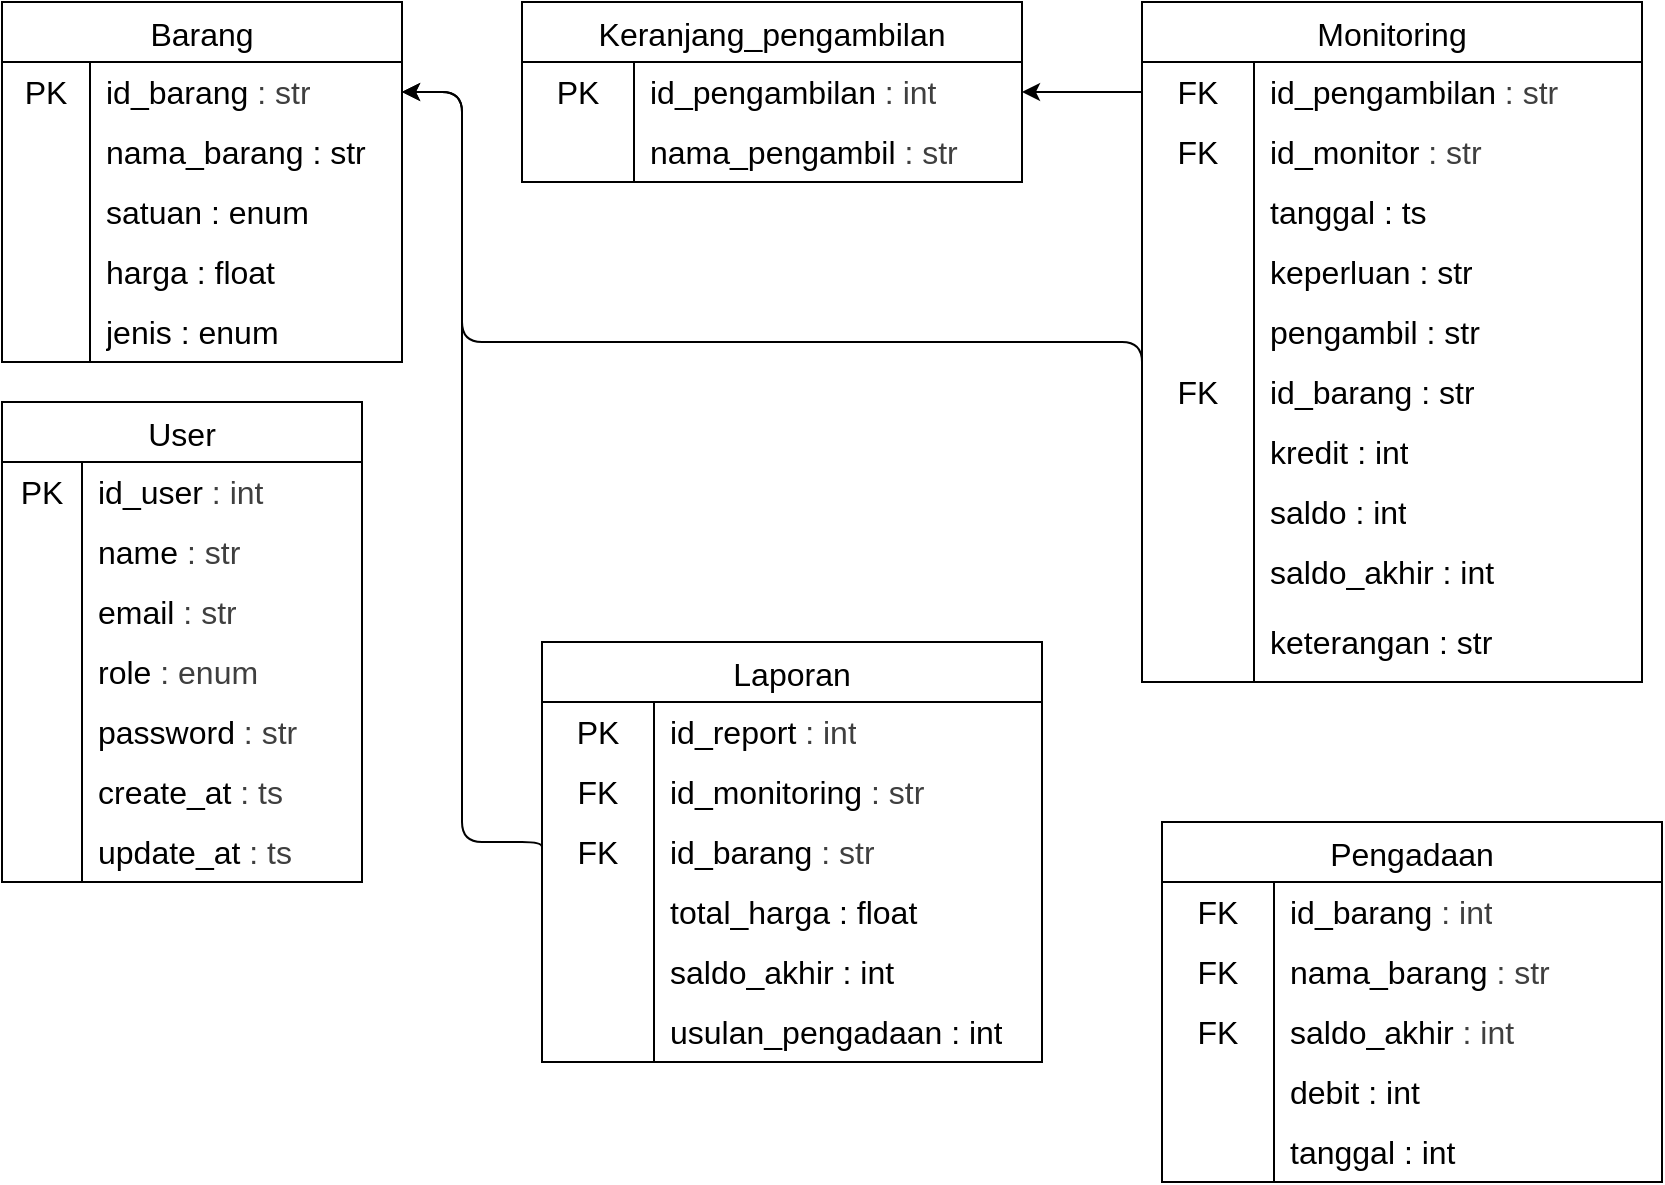 <mxfile>
    <diagram id="gFzKR7g1kP2Q_AJf-VaJ" name="TRD">
        <mxGraphModel dx="1994" dy="432" grid="1" gridSize="10" guides="1" tooltips="1" connect="1" arrows="1" fold="1" page="1" pageScale="1" pageWidth="850" pageHeight="1100" math="0" shadow="0">
            <root>
                <mxCell id="0"/>
                <mxCell id="1" parent="0"/>
                <mxCell id="rcwX4UWqx9n2q3kjwGo_-1" value="Monitoring" style="shape=table;startSize=30;container=1;collapsible=0;childLayout=tableLayout;fixedRows=1;rowLines=0;fontStyle=0;strokeColor=default;fontSize=16;" parent="1" vertex="1">
                    <mxGeometry x="480" y="80" width="250" height="340" as="geometry"/>
                </mxCell>
                <mxCell id="rcwX4UWqx9n2q3kjwGo_-26" value="" style="shape=tableRow;horizontal=0;startSize=0;swimlaneHead=0;swimlaneBody=0;top=0;left=0;bottom=0;right=0;collapsible=0;dropTarget=0;fillColor=none;points=[[0,0.5],[1,0.5]];portConstraint=eastwest;strokeColor=inherit;fontSize=16;" parent="rcwX4UWqx9n2q3kjwGo_-1" vertex="1">
                    <mxGeometry y="30" width="250" height="30" as="geometry"/>
                </mxCell>
                <mxCell id="rcwX4UWqx9n2q3kjwGo_-27" value="FK" style="shape=partialRectangle;html=1;whiteSpace=wrap;connectable=0;fillColor=none;top=0;left=0;bottom=0;right=0;overflow=hidden;strokeColor=inherit;fontSize=16;" parent="rcwX4UWqx9n2q3kjwGo_-26" vertex="1">
                    <mxGeometry width="56" height="30" as="geometry">
                        <mxRectangle width="56" height="30" as="alternateBounds"/>
                    </mxGeometry>
                </mxCell>
                <mxCell id="rcwX4UWqx9n2q3kjwGo_-28" value="&lt;span style=&quot;background-color: transparent; color: rgb(63, 63, 63);&quot;&gt;&lt;font color=&quot;#000000&quot;&gt;id_pengambilan&lt;/font&gt;&lt;/span&gt;&lt;span style=&quot;color: rgb(63, 63, 63); background-color: transparent;&quot;&gt;&amp;nbsp;: str&lt;/span&gt;" style="shape=partialRectangle;html=1;whiteSpace=wrap;connectable=0;fillColor=none;top=0;left=0;bottom=0;right=0;align=left;spacingLeft=6;overflow=hidden;strokeColor=inherit;fontSize=16;" parent="rcwX4UWqx9n2q3kjwGo_-26" vertex="1">
                    <mxGeometry x="56" width="194" height="30" as="geometry">
                        <mxRectangle width="194" height="30" as="alternateBounds"/>
                    </mxGeometry>
                </mxCell>
                <mxCell id="12" value="" style="shape=tableRow;horizontal=0;startSize=0;swimlaneHead=0;swimlaneBody=0;top=0;left=0;bottom=0;right=0;collapsible=0;dropTarget=0;fillColor=none;points=[[0,0.5],[1,0.5]];portConstraint=eastwest;strokeColor=inherit;fontSize=16;" parent="rcwX4UWqx9n2q3kjwGo_-1" vertex="1">
                    <mxGeometry y="60" width="250" height="30" as="geometry"/>
                </mxCell>
                <mxCell id="13" value="FK" style="shape=partialRectangle;html=1;whiteSpace=wrap;connectable=0;fillColor=none;top=0;left=0;bottom=0;right=0;overflow=hidden;strokeColor=inherit;fontSize=16;" parent="12" vertex="1">
                    <mxGeometry width="56" height="30" as="geometry">
                        <mxRectangle width="56" height="30" as="alternateBounds"/>
                    </mxGeometry>
                </mxCell>
                <mxCell id="14" value="&lt;span style=&quot;background-color: transparent; color: rgb(63, 63, 63);&quot;&gt;&lt;font color=&quot;#000000&quot;&gt;id_monitor&lt;/font&gt;&lt;/span&gt;&lt;span style=&quot;color: rgb(63, 63, 63); background-color: transparent;&quot;&gt;&amp;nbsp;: str&lt;/span&gt;" style="shape=partialRectangle;html=1;whiteSpace=wrap;connectable=0;fillColor=none;top=0;left=0;bottom=0;right=0;align=left;spacingLeft=6;overflow=hidden;strokeColor=inherit;fontSize=16;" parent="12" vertex="1">
                    <mxGeometry x="56" width="194" height="30" as="geometry">
                        <mxRectangle width="194" height="30" as="alternateBounds"/>
                    </mxGeometry>
                </mxCell>
                <mxCell id="rcwX4UWqx9n2q3kjwGo_-161" value="" style="shape=tableRow;horizontal=0;startSize=0;swimlaneHead=0;swimlaneBody=0;top=0;left=0;bottom=0;right=0;collapsible=0;dropTarget=0;fillColor=none;points=[[0,0.5],[1,0.5]];portConstraint=eastwest;strokeColor=inherit;fontSize=16;" parent="rcwX4UWqx9n2q3kjwGo_-1" vertex="1">
                    <mxGeometry y="90" width="250" height="30" as="geometry"/>
                </mxCell>
                <mxCell id="rcwX4UWqx9n2q3kjwGo_-162" value="" style="shape=partialRectangle;html=1;whiteSpace=wrap;connectable=0;fillColor=none;top=0;left=0;bottom=0;right=0;overflow=hidden;strokeColor=inherit;fontSize=16;" parent="rcwX4UWqx9n2q3kjwGo_-161" vertex="1">
                    <mxGeometry width="56" height="30" as="geometry">
                        <mxRectangle width="56" height="30" as="alternateBounds"/>
                    </mxGeometry>
                </mxCell>
                <mxCell id="rcwX4UWqx9n2q3kjwGo_-163" value="tanggal : ts" style="shape=partialRectangle;html=1;whiteSpace=wrap;connectable=0;fillColor=none;top=0;left=0;bottom=0;right=0;align=left;spacingLeft=6;overflow=hidden;strokeColor=inherit;fontSize=16;" parent="rcwX4UWqx9n2q3kjwGo_-161" vertex="1">
                    <mxGeometry x="56" width="194" height="30" as="geometry">
                        <mxRectangle width="194" height="30" as="alternateBounds"/>
                    </mxGeometry>
                </mxCell>
                <mxCell id="rcwX4UWqx9n2q3kjwGo_-5" value="" style="shape=tableRow;horizontal=0;startSize=0;swimlaneHead=0;swimlaneBody=0;top=0;left=0;bottom=0;right=0;collapsible=0;dropTarget=0;fillColor=none;points=[[0,0.5],[1,0.5]];portConstraint=eastwest;strokeColor=inherit;fontSize=16;" parent="rcwX4UWqx9n2q3kjwGo_-1" vertex="1">
                    <mxGeometry y="120" width="250" height="30" as="geometry"/>
                </mxCell>
                <mxCell id="rcwX4UWqx9n2q3kjwGo_-6" value="" style="shape=partialRectangle;html=1;whiteSpace=wrap;connectable=0;fillColor=none;top=0;left=0;bottom=0;right=0;overflow=hidden;strokeColor=inherit;fontSize=16;" parent="rcwX4UWqx9n2q3kjwGo_-5" vertex="1">
                    <mxGeometry width="56" height="30" as="geometry">
                        <mxRectangle width="56" height="30" as="alternateBounds"/>
                    </mxGeometry>
                </mxCell>
                <mxCell id="rcwX4UWqx9n2q3kjwGo_-7" value="keperluan : str" style="shape=partialRectangle;html=1;whiteSpace=wrap;connectable=0;fillColor=none;top=0;left=0;bottom=0;right=0;align=left;spacingLeft=6;overflow=hidden;strokeColor=inherit;fontSize=16;" parent="rcwX4UWqx9n2q3kjwGo_-5" vertex="1">
                    <mxGeometry x="56" width="194" height="30" as="geometry">
                        <mxRectangle width="194" height="30" as="alternateBounds"/>
                    </mxGeometry>
                </mxCell>
                <mxCell id="rcwX4UWqx9n2q3kjwGo_-130" value="" style="shape=tableRow;horizontal=0;startSize=0;swimlaneHead=0;swimlaneBody=0;top=0;left=0;bottom=0;right=0;collapsible=0;dropTarget=0;fillColor=none;points=[[0,0.5],[1,0.5]];portConstraint=eastwest;strokeColor=inherit;fontSize=16;" parent="rcwX4UWqx9n2q3kjwGo_-1" vertex="1">
                    <mxGeometry y="150" width="250" height="30" as="geometry"/>
                </mxCell>
                <mxCell id="rcwX4UWqx9n2q3kjwGo_-131" value="" style="shape=partialRectangle;html=1;whiteSpace=wrap;connectable=0;fillColor=none;top=0;left=0;bottom=0;right=0;overflow=hidden;strokeColor=inherit;fontSize=16;" parent="rcwX4UWqx9n2q3kjwGo_-130" vertex="1">
                    <mxGeometry width="56" height="30" as="geometry">
                        <mxRectangle width="56" height="30" as="alternateBounds"/>
                    </mxGeometry>
                </mxCell>
                <mxCell id="rcwX4UWqx9n2q3kjwGo_-132" value="pengambil : str" style="shape=partialRectangle;html=1;whiteSpace=wrap;connectable=0;fillColor=none;top=0;left=0;bottom=0;right=0;align=left;spacingLeft=6;overflow=hidden;strokeColor=inherit;fontSize=16;" parent="rcwX4UWqx9n2q3kjwGo_-130" vertex="1">
                    <mxGeometry x="56" width="194" height="30" as="geometry">
                        <mxRectangle width="194" height="30" as="alternateBounds"/>
                    </mxGeometry>
                </mxCell>
                <mxCell id="rcwX4UWqx9n2q3kjwGo_-73" value="" style="shape=tableRow;horizontal=0;startSize=0;swimlaneHead=0;swimlaneBody=0;top=0;left=0;bottom=0;right=0;collapsible=0;dropTarget=0;fillColor=none;points=[[0,0.5],[1,0.5]];portConstraint=eastwest;strokeColor=inherit;fontSize=16;" parent="rcwX4UWqx9n2q3kjwGo_-1" vertex="1">
                    <mxGeometry y="180" width="250" height="30" as="geometry"/>
                </mxCell>
                <mxCell id="rcwX4UWqx9n2q3kjwGo_-74" value="FK" style="shape=partialRectangle;html=1;whiteSpace=wrap;connectable=0;fillColor=none;top=0;left=0;bottom=0;right=0;overflow=hidden;strokeColor=inherit;fontSize=16;" parent="rcwX4UWqx9n2q3kjwGo_-73" vertex="1">
                    <mxGeometry width="56" height="30" as="geometry">
                        <mxRectangle width="56" height="30" as="alternateBounds"/>
                    </mxGeometry>
                </mxCell>
                <mxCell id="rcwX4UWqx9n2q3kjwGo_-75" value="id_barang : str" style="shape=partialRectangle;html=1;whiteSpace=wrap;connectable=0;fillColor=none;top=0;left=0;bottom=0;right=0;align=left;spacingLeft=6;overflow=hidden;strokeColor=inherit;fontSize=16;" parent="rcwX4UWqx9n2q3kjwGo_-73" vertex="1">
                    <mxGeometry x="56" width="194" height="30" as="geometry">
                        <mxRectangle width="194" height="30" as="alternateBounds"/>
                    </mxGeometry>
                </mxCell>
                <mxCell id="rcwX4UWqx9n2q3kjwGo_-182" value="" style="shape=tableRow;horizontal=0;startSize=0;swimlaneHead=0;swimlaneBody=0;top=0;left=0;bottom=0;right=0;collapsible=0;dropTarget=0;fillColor=none;points=[[0,0.5],[1,0.5]];portConstraint=eastwest;strokeColor=inherit;fontSize=16;" parent="rcwX4UWqx9n2q3kjwGo_-1" vertex="1">
                    <mxGeometry y="210" width="250" height="30" as="geometry"/>
                </mxCell>
                <mxCell id="rcwX4UWqx9n2q3kjwGo_-183" value="" style="shape=partialRectangle;html=1;whiteSpace=wrap;connectable=0;fillColor=none;top=0;left=0;bottom=0;right=0;overflow=hidden;strokeColor=inherit;fontSize=16;" parent="rcwX4UWqx9n2q3kjwGo_-182" vertex="1">
                    <mxGeometry width="56" height="30" as="geometry">
                        <mxRectangle width="56" height="30" as="alternateBounds"/>
                    </mxGeometry>
                </mxCell>
                <mxCell id="rcwX4UWqx9n2q3kjwGo_-184" value="kredit : int" style="shape=partialRectangle;html=1;whiteSpace=wrap;connectable=0;fillColor=none;top=0;left=0;bottom=0;right=0;align=left;spacingLeft=6;overflow=hidden;strokeColor=inherit;fontSize=16;" parent="rcwX4UWqx9n2q3kjwGo_-182" vertex="1">
                    <mxGeometry x="56" width="194" height="30" as="geometry">
                        <mxRectangle width="194" height="30" as="alternateBounds"/>
                    </mxGeometry>
                </mxCell>
                <mxCell id="rcwX4UWqx9n2q3kjwGo_-188" value="" style="shape=tableRow;horizontal=0;startSize=0;swimlaneHead=0;swimlaneBody=0;top=0;left=0;bottom=0;right=0;collapsible=0;dropTarget=0;fillColor=none;points=[[0,0.5],[1,0.5]];portConstraint=eastwest;strokeColor=inherit;fontSize=16;" parent="rcwX4UWqx9n2q3kjwGo_-1" vertex="1">
                    <mxGeometry y="240" width="250" height="30" as="geometry"/>
                </mxCell>
                <mxCell id="rcwX4UWqx9n2q3kjwGo_-189" value="" style="shape=partialRectangle;html=1;whiteSpace=wrap;connectable=0;fillColor=none;top=0;left=0;bottom=0;right=0;overflow=hidden;strokeColor=inherit;fontSize=16;" parent="rcwX4UWqx9n2q3kjwGo_-188" vertex="1">
                    <mxGeometry width="56" height="30" as="geometry">
                        <mxRectangle width="56" height="30" as="alternateBounds"/>
                    </mxGeometry>
                </mxCell>
                <mxCell id="rcwX4UWqx9n2q3kjwGo_-190" value="saldo : int" style="shape=partialRectangle;html=1;whiteSpace=wrap;connectable=0;fillColor=none;top=0;left=0;bottom=0;right=0;align=left;spacingLeft=6;overflow=hidden;strokeColor=inherit;fontSize=16;" parent="rcwX4UWqx9n2q3kjwGo_-188" vertex="1">
                    <mxGeometry x="56" width="194" height="30" as="geometry">
                        <mxRectangle width="194" height="30" as="alternateBounds"/>
                    </mxGeometry>
                </mxCell>
                <mxCell id="9" value="" style="shape=tableRow;horizontal=0;startSize=0;swimlaneHead=0;swimlaneBody=0;top=0;left=0;bottom=0;right=0;collapsible=0;dropTarget=0;fillColor=none;points=[[0,0.5],[1,0.5]];portConstraint=eastwest;strokeColor=inherit;fontSize=16;" parent="rcwX4UWqx9n2q3kjwGo_-1" vertex="1">
                    <mxGeometry y="270" width="250" height="30" as="geometry"/>
                </mxCell>
                <mxCell id="10" value="" style="shape=partialRectangle;html=1;whiteSpace=wrap;connectable=0;fillColor=none;top=0;left=0;bottom=0;right=0;overflow=hidden;strokeColor=inherit;fontSize=16;" parent="9" vertex="1">
                    <mxGeometry width="56" height="30" as="geometry">
                        <mxRectangle width="56" height="30" as="alternateBounds"/>
                    </mxGeometry>
                </mxCell>
                <mxCell id="11" value="saldo_akhir : int" style="shape=partialRectangle;html=1;whiteSpace=wrap;connectable=0;fillColor=none;top=0;left=0;bottom=0;right=0;align=left;spacingLeft=6;overflow=hidden;strokeColor=inherit;fontSize=16;" parent="9" vertex="1">
                    <mxGeometry x="56" width="194" height="30" as="geometry">
                        <mxRectangle width="194" height="30" as="alternateBounds"/>
                    </mxGeometry>
                </mxCell>
                <mxCell id="rcwX4UWqx9n2q3kjwGo_-191" value="" style="shape=tableRow;horizontal=0;startSize=0;swimlaneHead=0;swimlaneBody=0;top=0;left=0;bottom=0;right=0;collapsible=0;dropTarget=0;fillColor=none;points=[[0,0.5],[1,0.5]];portConstraint=eastwest;strokeColor=inherit;fontSize=16;" parent="rcwX4UWqx9n2q3kjwGo_-1" vertex="1">
                    <mxGeometry y="300" width="250" height="40" as="geometry"/>
                </mxCell>
                <mxCell id="rcwX4UWqx9n2q3kjwGo_-192" value="" style="shape=partialRectangle;html=1;whiteSpace=wrap;connectable=0;fillColor=none;top=0;left=0;bottom=0;right=0;overflow=hidden;strokeColor=inherit;fontSize=16;" parent="rcwX4UWqx9n2q3kjwGo_-191" vertex="1">
                    <mxGeometry width="56" height="40" as="geometry">
                        <mxRectangle width="56" height="40" as="alternateBounds"/>
                    </mxGeometry>
                </mxCell>
                <mxCell id="rcwX4UWqx9n2q3kjwGo_-193" value="keterangan : str" style="shape=partialRectangle;html=1;whiteSpace=wrap;connectable=0;fillColor=none;top=0;left=0;bottom=0;right=0;align=left;spacingLeft=6;overflow=hidden;strokeColor=inherit;fontSize=16;" parent="rcwX4UWqx9n2q3kjwGo_-191" vertex="1">
                    <mxGeometry x="56" width="194" height="40" as="geometry">
                        <mxRectangle width="194" height="40" as="alternateBounds"/>
                    </mxGeometry>
                </mxCell>
                <mxCell id="rcwX4UWqx9n2q3kjwGo_-29" value="User" style="shape=table;startSize=30;container=1;collapsible=0;childLayout=tableLayout;fixedRows=1;rowLines=0;fontStyle=0;strokeColor=default;fontSize=16;" parent="1" vertex="1">
                    <mxGeometry x="-90" y="280" width="180" height="240" as="geometry"/>
                </mxCell>
                <mxCell id="rcwX4UWqx9n2q3kjwGo_-30" value="" style="shape=tableRow;horizontal=0;startSize=0;swimlaneHead=0;swimlaneBody=0;top=0;left=0;bottom=0;right=0;collapsible=0;dropTarget=0;fillColor=none;points=[[0,0.5],[1,0.5]];portConstraint=eastwest;strokeColor=inherit;fontSize=16;" parent="rcwX4UWqx9n2q3kjwGo_-29" vertex="1">
                    <mxGeometry y="30" width="180" height="30" as="geometry"/>
                </mxCell>
                <mxCell id="rcwX4UWqx9n2q3kjwGo_-31" value="PK" style="shape=partialRectangle;html=1;whiteSpace=wrap;connectable=0;fillColor=none;top=0;left=0;bottom=0;right=0;overflow=hidden;strokeColor=inherit;fontSize=16;" parent="rcwX4UWqx9n2q3kjwGo_-30" vertex="1">
                    <mxGeometry width="40" height="30" as="geometry">
                        <mxRectangle width="40" height="30" as="alternateBounds"/>
                    </mxGeometry>
                </mxCell>
                <mxCell id="rcwX4UWqx9n2q3kjwGo_-32" value="&lt;span style=&quot;background-color: transparent; color: rgb(63, 63, 63);&quot;&gt;&lt;font color=&quot;#000000&quot;&gt;id_user&lt;/font&gt;&lt;/span&gt;&lt;span style=&quot;color: rgb(63, 63, 63); background-color: transparent;&quot;&gt;&amp;nbsp;: int&lt;/span&gt;" style="shape=partialRectangle;html=1;whiteSpace=wrap;connectable=0;fillColor=none;top=0;left=0;bottom=0;right=0;align=left;spacingLeft=6;overflow=hidden;strokeColor=inherit;fontSize=16;" parent="rcwX4UWqx9n2q3kjwGo_-30" vertex="1">
                    <mxGeometry x="40" width="140" height="30" as="geometry">
                        <mxRectangle width="140" height="30" as="alternateBounds"/>
                    </mxGeometry>
                </mxCell>
                <mxCell id="rcwX4UWqx9n2q3kjwGo_-55" value="" style="shape=tableRow;horizontal=0;startSize=0;swimlaneHead=0;swimlaneBody=0;top=0;left=0;bottom=0;right=0;collapsible=0;dropTarget=0;fillColor=none;points=[[0,0.5],[1,0.5]];portConstraint=eastwest;strokeColor=inherit;fontSize=16;" parent="rcwX4UWqx9n2q3kjwGo_-29" vertex="1">
                    <mxGeometry y="60" width="180" height="30" as="geometry"/>
                </mxCell>
                <mxCell id="rcwX4UWqx9n2q3kjwGo_-56" value="" style="shape=partialRectangle;html=1;whiteSpace=wrap;connectable=0;fillColor=none;top=0;left=0;bottom=0;right=0;overflow=hidden;strokeColor=inherit;fontSize=16;" parent="rcwX4UWqx9n2q3kjwGo_-55" vertex="1">
                    <mxGeometry width="40" height="30" as="geometry">
                        <mxRectangle width="40" height="30" as="alternateBounds"/>
                    </mxGeometry>
                </mxCell>
                <mxCell id="rcwX4UWqx9n2q3kjwGo_-57" value="&lt;span style=&quot;background-color: transparent; color: rgb(63, 63, 63);&quot;&gt;&lt;font color=&quot;#000000&quot;&gt;name&lt;/font&gt;&lt;/span&gt;&lt;span style=&quot;color: rgb(63, 63, 63); background-color: transparent;&quot;&gt; : str&lt;/span&gt;" style="shape=partialRectangle;html=1;whiteSpace=wrap;connectable=0;fillColor=none;top=0;left=0;bottom=0;right=0;align=left;spacingLeft=6;overflow=hidden;strokeColor=inherit;fontSize=16;" parent="rcwX4UWqx9n2q3kjwGo_-55" vertex="1">
                    <mxGeometry x="40" width="140" height="30" as="geometry">
                        <mxRectangle width="140" height="30" as="alternateBounds"/>
                    </mxGeometry>
                </mxCell>
                <mxCell id="rcwX4UWqx9n2q3kjwGo_-58" value="" style="shape=tableRow;horizontal=0;startSize=0;swimlaneHead=0;swimlaneBody=0;top=0;left=0;bottom=0;right=0;collapsible=0;dropTarget=0;fillColor=none;points=[[0,0.5],[1,0.5]];portConstraint=eastwest;strokeColor=inherit;fontSize=16;" parent="rcwX4UWqx9n2q3kjwGo_-29" vertex="1">
                    <mxGeometry y="90" width="180" height="30" as="geometry"/>
                </mxCell>
                <mxCell id="rcwX4UWqx9n2q3kjwGo_-59" value="" style="shape=partialRectangle;html=1;whiteSpace=wrap;connectable=0;fillColor=none;top=0;left=0;bottom=0;right=0;overflow=hidden;strokeColor=inherit;fontSize=16;" parent="rcwX4UWqx9n2q3kjwGo_-58" vertex="1">
                    <mxGeometry width="40" height="30" as="geometry">
                        <mxRectangle width="40" height="30" as="alternateBounds"/>
                    </mxGeometry>
                </mxCell>
                <mxCell id="rcwX4UWqx9n2q3kjwGo_-60" value="&lt;span style=&quot;background-color: transparent; color: rgb(63, 63, 63);&quot;&gt;&lt;font color=&quot;#000000&quot;&gt;email&lt;/font&gt;&lt;/span&gt;&lt;span style=&quot;color: rgb(63, 63, 63); background-color: transparent;&quot;&gt; : str&lt;/span&gt;" style="shape=partialRectangle;html=1;whiteSpace=wrap;connectable=0;fillColor=none;top=0;left=0;bottom=0;right=0;align=left;spacingLeft=6;overflow=hidden;strokeColor=inherit;fontSize=16;" parent="rcwX4UWqx9n2q3kjwGo_-58" vertex="1">
                    <mxGeometry x="40" width="140" height="30" as="geometry">
                        <mxRectangle width="140" height="30" as="alternateBounds"/>
                    </mxGeometry>
                </mxCell>
                <mxCell id="rcwX4UWqx9n2q3kjwGo_-61" value="" style="shape=tableRow;horizontal=0;startSize=0;swimlaneHead=0;swimlaneBody=0;top=0;left=0;bottom=0;right=0;collapsible=0;dropTarget=0;fillColor=none;points=[[0,0.5],[1,0.5]];portConstraint=eastwest;strokeColor=inherit;fontSize=16;" parent="rcwX4UWqx9n2q3kjwGo_-29" vertex="1">
                    <mxGeometry y="120" width="180" height="30" as="geometry"/>
                </mxCell>
                <mxCell id="rcwX4UWqx9n2q3kjwGo_-62" value="" style="shape=partialRectangle;html=1;whiteSpace=wrap;connectable=0;fillColor=none;top=0;left=0;bottom=0;right=0;overflow=hidden;strokeColor=inherit;fontSize=16;" parent="rcwX4UWqx9n2q3kjwGo_-61" vertex="1">
                    <mxGeometry width="40" height="30" as="geometry">
                        <mxRectangle width="40" height="30" as="alternateBounds"/>
                    </mxGeometry>
                </mxCell>
                <mxCell id="rcwX4UWqx9n2q3kjwGo_-63" value="&lt;span style=&quot;background-color: transparent; color: rgb(63, 63, 63);&quot;&gt;&lt;font color=&quot;#000000&quot;&gt;role&lt;/font&gt;&lt;/span&gt;&lt;span style=&quot;color: rgb(63, 63, 63); background-color: transparent;&quot;&gt; : enum&lt;/span&gt;" style="shape=partialRectangle;html=1;whiteSpace=wrap;connectable=0;fillColor=none;top=0;left=0;bottom=0;right=0;align=left;spacingLeft=6;overflow=hidden;strokeColor=inherit;fontSize=16;" parent="rcwX4UWqx9n2q3kjwGo_-61" vertex="1">
                    <mxGeometry x="40" width="140" height="30" as="geometry">
                        <mxRectangle width="140" height="30" as="alternateBounds"/>
                    </mxGeometry>
                </mxCell>
                <mxCell id="rcwX4UWqx9n2q3kjwGo_-64" value="" style="shape=tableRow;horizontal=0;startSize=0;swimlaneHead=0;swimlaneBody=0;top=0;left=0;bottom=0;right=0;collapsible=0;dropTarget=0;fillColor=none;points=[[0,0.5],[1,0.5]];portConstraint=eastwest;strokeColor=inherit;fontSize=16;" parent="rcwX4UWqx9n2q3kjwGo_-29" vertex="1">
                    <mxGeometry y="150" width="180" height="30" as="geometry"/>
                </mxCell>
                <mxCell id="rcwX4UWqx9n2q3kjwGo_-65" value="" style="shape=partialRectangle;html=1;whiteSpace=wrap;connectable=0;fillColor=none;top=0;left=0;bottom=0;right=0;overflow=hidden;strokeColor=inherit;fontSize=16;" parent="rcwX4UWqx9n2q3kjwGo_-64" vertex="1">
                    <mxGeometry width="40" height="30" as="geometry">
                        <mxRectangle width="40" height="30" as="alternateBounds"/>
                    </mxGeometry>
                </mxCell>
                <mxCell id="rcwX4UWqx9n2q3kjwGo_-66" value="&lt;span style=&quot;background-color: transparent; color: rgb(63, 63, 63);&quot;&gt;&lt;font color=&quot;#000000&quot;&gt;password&lt;/font&gt;&lt;/span&gt;&lt;span style=&quot;color: rgb(63, 63, 63); background-color: transparent;&quot;&gt; : str&lt;/span&gt;" style="shape=partialRectangle;html=1;whiteSpace=wrap;connectable=0;fillColor=none;top=0;left=0;bottom=0;right=0;align=left;spacingLeft=6;overflow=hidden;strokeColor=inherit;fontSize=16;" parent="rcwX4UWqx9n2q3kjwGo_-64" vertex="1">
                    <mxGeometry x="40" width="140" height="30" as="geometry">
                        <mxRectangle width="140" height="30" as="alternateBounds"/>
                    </mxGeometry>
                </mxCell>
                <mxCell id="rcwX4UWqx9n2q3kjwGo_-67" value="" style="shape=tableRow;horizontal=0;startSize=0;swimlaneHead=0;swimlaneBody=0;top=0;left=0;bottom=0;right=0;collapsible=0;dropTarget=0;fillColor=none;points=[[0,0.5],[1,0.5]];portConstraint=eastwest;strokeColor=inherit;fontSize=16;" parent="rcwX4UWqx9n2q3kjwGo_-29" vertex="1">
                    <mxGeometry y="180" width="180" height="30" as="geometry"/>
                </mxCell>
                <mxCell id="rcwX4UWqx9n2q3kjwGo_-68" value="" style="shape=partialRectangle;html=1;whiteSpace=wrap;connectable=0;fillColor=none;top=0;left=0;bottom=0;right=0;overflow=hidden;strokeColor=inherit;fontSize=16;" parent="rcwX4UWqx9n2q3kjwGo_-67" vertex="1">
                    <mxGeometry width="40" height="30" as="geometry">
                        <mxRectangle width="40" height="30" as="alternateBounds"/>
                    </mxGeometry>
                </mxCell>
                <mxCell id="rcwX4UWqx9n2q3kjwGo_-69" value="&lt;span style=&quot;background-color: transparent; color: rgb(63, 63, 63);&quot;&gt;&lt;font color=&quot;#000000&quot;&gt;create_at&lt;/font&gt;&lt;/span&gt;&lt;span style=&quot;color: rgb(63, 63, 63); background-color: transparent;&quot;&gt; : ts&lt;/span&gt;" style="shape=partialRectangle;html=1;whiteSpace=wrap;connectable=0;fillColor=none;top=0;left=0;bottom=0;right=0;align=left;spacingLeft=6;overflow=hidden;strokeColor=inherit;fontSize=16;" parent="rcwX4UWqx9n2q3kjwGo_-67" vertex="1">
                    <mxGeometry x="40" width="140" height="30" as="geometry">
                        <mxRectangle width="140" height="30" as="alternateBounds"/>
                    </mxGeometry>
                </mxCell>
                <mxCell id="rcwX4UWqx9n2q3kjwGo_-70" value="" style="shape=tableRow;horizontal=0;startSize=0;swimlaneHead=0;swimlaneBody=0;top=0;left=0;bottom=0;right=0;collapsible=0;dropTarget=0;fillColor=none;points=[[0,0.5],[1,0.5]];portConstraint=eastwest;strokeColor=inherit;fontSize=16;" parent="rcwX4UWqx9n2q3kjwGo_-29" vertex="1">
                    <mxGeometry y="210" width="180" height="30" as="geometry"/>
                </mxCell>
                <mxCell id="rcwX4UWqx9n2q3kjwGo_-71" value="" style="shape=partialRectangle;html=1;whiteSpace=wrap;connectable=0;fillColor=none;top=0;left=0;bottom=0;right=0;overflow=hidden;strokeColor=inherit;fontSize=16;" parent="rcwX4UWqx9n2q3kjwGo_-70" vertex="1">
                    <mxGeometry width="40" height="30" as="geometry">
                        <mxRectangle width="40" height="30" as="alternateBounds"/>
                    </mxGeometry>
                </mxCell>
                <mxCell id="rcwX4UWqx9n2q3kjwGo_-72" value="&lt;span style=&quot;background-color: transparent; color: rgb(63, 63, 63);&quot;&gt;&lt;font color=&quot;#000000&quot;&gt;update_at&lt;/font&gt;&lt;/span&gt;&lt;span style=&quot;color: rgb(63, 63, 63); background-color: transparent;&quot;&gt; : ts&lt;/span&gt;" style="shape=partialRectangle;html=1;whiteSpace=wrap;connectable=0;fillColor=none;top=0;left=0;bottom=0;right=0;align=left;spacingLeft=6;overflow=hidden;strokeColor=inherit;fontSize=16;" parent="rcwX4UWqx9n2q3kjwGo_-70" vertex="1">
                    <mxGeometry x="40" width="140" height="30" as="geometry">
                        <mxRectangle width="140" height="30" as="alternateBounds"/>
                    </mxGeometry>
                </mxCell>
                <mxCell id="rcwX4UWqx9n2q3kjwGo_-98" value="Barang" style="shape=table;startSize=30;container=1;collapsible=0;childLayout=tableLayout;fixedRows=1;rowLines=0;fontStyle=0;strokeColor=default;fontSize=16;" parent="1" vertex="1">
                    <mxGeometry x="-90" y="80" width="200" height="180" as="geometry"/>
                </mxCell>
                <mxCell id="rcwX4UWqx9n2q3kjwGo_-99" value="" style="shape=tableRow;horizontal=0;startSize=0;swimlaneHead=0;swimlaneBody=0;top=0;left=0;bottom=0;right=0;collapsible=0;dropTarget=0;fillColor=none;points=[[0,0.5],[1,0.5]];portConstraint=eastwest;strokeColor=inherit;fontSize=16;" parent="rcwX4UWqx9n2q3kjwGo_-98" vertex="1">
                    <mxGeometry y="30" width="200" height="30" as="geometry"/>
                </mxCell>
                <mxCell id="rcwX4UWqx9n2q3kjwGo_-100" value="PK" style="shape=partialRectangle;html=1;whiteSpace=wrap;connectable=0;fillColor=none;top=0;left=0;bottom=0;right=0;overflow=hidden;strokeColor=inherit;fontSize=16;" parent="rcwX4UWqx9n2q3kjwGo_-99" vertex="1">
                    <mxGeometry width="44" height="30" as="geometry">
                        <mxRectangle width="44" height="30" as="alternateBounds"/>
                    </mxGeometry>
                </mxCell>
                <mxCell id="rcwX4UWqx9n2q3kjwGo_-101" value="&lt;span style=&quot;background-color: transparent; color: rgb(63, 63, 63);&quot;&gt;&lt;font color=&quot;#000000&quot;&gt;id_barang&lt;/font&gt;&lt;/span&gt;&lt;span style=&quot;color: rgb(63, 63, 63); background-color: transparent;&quot;&gt;&amp;nbsp;: str&lt;/span&gt;" style="shape=partialRectangle;html=1;whiteSpace=wrap;connectable=0;fillColor=none;top=0;left=0;bottom=0;right=0;align=left;spacingLeft=6;overflow=hidden;strokeColor=inherit;fontSize=16;" parent="rcwX4UWqx9n2q3kjwGo_-99" vertex="1">
                    <mxGeometry x="44" width="156" height="30" as="geometry">
                        <mxRectangle width="156" height="30" as="alternateBounds"/>
                    </mxGeometry>
                </mxCell>
                <mxCell id="rcwX4UWqx9n2q3kjwGo_-155" value="" style="shape=tableRow;horizontal=0;startSize=0;swimlaneHead=0;swimlaneBody=0;top=0;left=0;bottom=0;right=0;collapsible=0;dropTarget=0;fillColor=none;points=[[0,0.5],[1,0.5]];portConstraint=eastwest;strokeColor=inherit;fontSize=16;" parent="rcwX4UWqx9n2q3kjwGo_-98" vertex="1">
                    <mxGeometry y="60" width="200" height="30" as="geometry"/>
                </mxCell>
                <mxCell id="rcwX4UWqx9n2q3kjwGo_-156" value="" style="shape=partialRectangle;html=1;whiteSpace=wrap;connectable=0;fillColor=none;top=0;left=0;bottom=0;right=0;overflow=hidden;strokeColor=inherit;fontSize=16;" parent="rcwX4UWqx9n2q3kjwGo_-155" vertex="1">
                    <mxGeometry width="44" height="30" as="geometry">
                        <mxRectangle width="44" height="30" as="alternateBounds"/>
                    </mxGeometry>
                </mxCell>
                <mxCell id="rcwX4UWqx9n2q3kjwGo_-157" value="nama_barang : str" style="shape=partialRectangle;html=1;whiteSpace=wrap;connectable=0;fillColor=none;top=0;left=0;bottom=0;right=0;align=left;spacingLeft=6;overflow=hidden;strokeColor=inherit;fontSize=16;" parent="rcwX4UWqx9n2q3kjwGo_-155" vertex="1">
                    <mxGeometry x="44" width="156" height="30" as="geometry">
                        <mxRectangle width="156" height="30" as="alternateBounds"/>
                    </mxGeometry>
                </mxCell>
                <mxCell id="rcwX4UWqx9n2q3kjwGo_-173" value="" style="shape=tableRow;horizontal=0;startSize=0;swimlaneHead=0;swimlaneBody=0;top=0;left=0;bottom=0;right=0;collapsible=0;dropTarget=0;fillColor=none;points=[[0,0.5],[1,0.5]];portConstraint=eastwest;strokeColor=inherit;fontSize=16;" parent="rcwX4UWqx9n2q3kjwGo_-98" vertex="1">
                    <mxGeometry y="90" width="200" height="30" as="geometry"/>
                </mxCell>
                <mxCell id="rcwX4UWqx9n2q3kjwGo_-174" value="" style="shape=partialRectangle;html=1;whiteSpace=wrap;connectable=0;fillColor=none;top=0;left=0;bottom=0;right=0;overflow=hidden;strokeColor=inherit;fontSize=16;" parent="rcwX4UWqx9n2q3kjwGo_-173" vertex="1">
                    <mxGeometry width="44" height="30" as="geometry">
                        <mxRectangle width="44" height="30" as="alternateBounds"/>
                    </mxGeometry>
                </mxCell>
                <mxCell id="rcwX4UWqx9n2q3kjwGo_-175" value="satuan : enum" style="shape=partialRectangle;html=1;whiteSpace=wrap;connectable=0;fillColor=none;top=0;left=0;bottom=0;right=0;align=left;spacingLeft=6;overflow=hidden;strokeColor=inherit;fontSize=16;" parent="rcwX4UWqx9n2q3kjwGo_-173" vertex="1">
                    <mxGeometry x="44" width="156" height="30" as="geometry">
                        <mxRectangle width="156" height="30" as="alternateBounds"/>
                    </mxGeometry>
                </mxCell>
                <mxCell id="rcwX4UWqx9n2q3kjwGo_-176" value="" style="shape=tableRow;horizontal=0;startSize=0;swimlaneHead=0;swimlaneBody=0;top=0;left=0;bottom=0;right=0;collapsible=0;dropTarget=0;fillColor=none;points=[[0,0.5],[1,0.5]];portConstraint=eastwest;strokeColor=inherit;fontSize=16;" parent="rcwX4UWqx9n2q3kjwGo_-98" vertex="1">
                    <mxGeometry y="120" width="200" height="30" as="geometry"/>
                </mxCell>
                <mxCell id="rcwX4UWqx9n2q3kjwGo_-177" value="" style="shape=partialRectangle;html=1;whiteSpace=wrap;connectable=0;fillColor=none;top=0;left=0;bottom=0;right=0;overflow=hidden;strokeColor=inherit;fontSize=16;" parent="rcwX4UWqx9n2q3kjwGo_-176" vertex="1">
                    <mxGeometry width="44" height="30" as="geometry">
                        <mxRectangle width="44" height="30" as="alternateBounds"/>
                    </mxGeometry>
                </mxCell>
                <mxCell id="rcwX4UWqx9n2q3kjwGo_-178" value="harga : float" style="shape=partialRectangle;html=1;whiteSpace=wrap;connectable=0;fillColor=none;top=0;left=0;bottom=0;right=0;align=left;spacingLeft=6;overflow=hidden;strokeColor=inherit;fontSize=16;" parent="rcwX4UWqx9n2q3kjwGo_-176" vertex="1">
                    <mxGeometry x="44" width="156" height="30" as="geometry">
                        <mxRectangle width="156" height="30" as="alternateBounds"/>
                    </mxGeometry>
                </mxCell>
                <mxCell id="2" value="" style="shape=tableRow;horizontal=0;startSize=0;swimlaneHead=0;swimlaneBody=0;top=0;left=0;bottom=0;right=0;collapsible=0;dropTarget=0;fillColor=none;points=[[0,0.5],[1,0.5]];portConstraint=eastwest;strokeColor=inherit;fontSize=16;" parent="rcwX4UWqx9n2q3kjwGo_-98" vertex="1">
                    <mxGeometry y="150" width="200" height="30" as="geometry"/>
                </mxCell>
                <mxCell id="3" value="" style="shape=partialRectangle;html=1;whiteSpace=wrap;connectable=0;fillColor=none;top=0;left=0;bottom=0;right=0;overflow=hidden;strokeColor=inherit;fontSize=16;" parent="2" vertex="1">
                    <mxGeometry width="44" height="30" as="geometry">
                        <mxRectangle width="44" height="30" as="alternateBounds"/>
                    </mxGeometry>
                </mxCell>
                <mxCell id="4" value="jenis : enum" style="shape=partialRectangle;html=1;whiteSpace=wrap;connectable=0;fillColor=none;top=0;left=0;bottom=0;right=0;align=left;spacingLeft=6;overflow=hidden;strokeColor=inherit;fontSize=16;" parent="2" vertex="1">
                    <mxGeometry x="44" width="156" height="30" as="geometry">
                        <mxRectangle width="156" height="30" as="alternateBounds"/>
                    </mxGeometry>
                </mxCell>
                <mxCell id="rcwX4UWqx9n2q3kjwGo_-129" style="edgeStyle=orthogonalEdgeStyle;html=1;exitX=0;exitY=0.5;exitDx=0;exitDy=0;entryX=1;entryY=0.5;entryDx=0;entryDy=0;" parent="1" source="rcwX4UWqx9n2q3kjwGo_-73" target="rcwX4UWqx9n2q3kjwGo_-99" edge="1">
                    <mxGeometry relative="1" as="geometry">
                        <Array as="points">
                            <mxPoint x="480" y="250"/>
                            <mxPoint x="140" y="250"/>
                            <mxPoint x="140" y="125"/>
                        </Array>
                    </mxGeometry>
                </mxCell>
                <mxCell id="rcwX4UWqx9n2q3kjwGo_-133" value="Laporan" style="shape=table;startSize=30;container=1;collapsible=0;childLayout=tableLayout;fixedRows=1;rowLines=0;fontStyle=0;strokeColor=default;fontSize=16;" parent="1" vertex="1">
                    <mxGeometry x="180" y="400" width="250" height="210" as="geometry"/>
                </mxCell>
                <mxCell id="rcwX4UWqx9n2q3kjwGo_-134" value="" style="shape=tableRow;horizontal=0;startSize=0;swimlaneHead=0;swimlaneBody=0;top=0;left=0;bottom=0;right=0;collapsible=0;dropTarget=0;fillColor=none;points=[[0,0.5],[1,0.5]];portConstraint=eastwest;strokeColor=inherit;fontSize=16;" parent="rcwX4UWqx9n2q3kjwGo_-133" vertex="1">
                    <mxGeometry y="30" width="250" height="30" as="geometry"/>
                </mxCell>
                <mxCell id="rcwX4UWqx9n2q3kjwGo_-135" value="PK" style="shape=partialRectangle;html=1;whiteSpace=wrap;connectable=0;fillColor=none;top=0;left=0;bottom=0;right=0;overflow=hidden;strokeColor=inherit;fontSize=16;" parent="rcwX4UWqx9n2q3kjwGo_-134" vertex="1">
                    <mxGeometry width="56" height="30" as="geometry">
                        <mxRectangle width="56" height="30" as="alternateBounds"/>
                    </mxGeometry>
                </mxCell>
                <mxCell id="rcwX4UWqx9n2q3kjwGo_-136" value="&lt;span style=&quot;background-color: transparent; color: rgb(63, 63, 63);&quot;&gt;&lt;font color=&quot;#000000&quot;&gt;id_report&lt;/font&gt;&lt;/span&gt;&lt;span style=&quot;color: rgb(63, 63, 63); background-color: transparent;&quot;&gt;&amp;nbsp;: int&lt;/span&gt;" style="shape=partialRectangle;html=1;whiteSpace=wrap;connectable=0;fillColor=none;top=0;left=0;bottom=0;right=0;align=left;spacingLeft=6;overflow=hidden;strokeColor=inherit;fontSize=16;" parent="rcwX4UWqx9n2q3kjwGo_-134" vertex="1">
                    <mxGeometry x="56" width="194" height="30" as="geometry">
                        <mxRectangle width="194" height="30" as="alternateBounds"/>
                    </mxGeometry>
                </mxCell>
                <mxCell id="rcwX4UWqx9n2q3kjwGo_-137" value="" style="shape=tableRow;horizontal=0;startSize=0;swimlaneHead=0;swimlaneBody=0;top=0;left=0;bottom=0;right=0;collapsible=0;dropTarget=0;fillColor=none;points=[[0,0.5],[1,0.5]];portConstraint=eastwest;strokeColor=inherit;fontSize=16;" parent="rcwX4UWqx9n2q3kjwGo_-133" vertex="1">
                    <mxGeometry y="60" width="250" height="30" as="geometry"/>
                </mxCell>
                <mxCell id="rcwX4UWqx9n2q3kjwGo_-138" value="FK" style="shape=partialRectangle;html=1;whiteSpace=wrap;connectable=0;fillColor=none;top=0;left=0;bottom=0;right=0;overflow=hidden;strokeColor=inherit;fontSize=16;" parent="rcwX4UWqx9n2q3kjwGo_-137" vertex="1">
                    <mxGeometry width="56" height="30" as="geometry">
                        <mxRectangle width="56" height="30" as="alternateBounds"/>
                    </mxGeometry>
                </mxCell>
                <mxCell id="rcwX4UWqx9n2q3kjwGo_-139" value="&lt;span style=&quot;background-color: transparent; color: rgb(63, 63, 63);&quot;&gt;&lt;font color=&quot;#000000&quot;&gt;id_monitoring&lt;/font&gt;&lt;/span&gt;&lt;span style=&quot;color: rgb(63, 63, 63); background-color: transparent;&quot;&gt;&amp;nbsp;: str&lt;/span&gt;" style="shape=partialRectangle;html=1;whiteSpace=wrap;connectable=0;fillColor=none;top=0;left=0;bottom=0;right=0;align=left;spacingLeft=6;overflow=hidden;strokeColor=inherit;fontSize=16;" parent="rcwX4UWqx9n2q3kjwGo_-137" vertex="1">
                    <mxGeometry x="56" width="194" height="30" as="geometry">
                        <mxRectangle width="194" height="30" as="alternateBounds"/>
                    </mxGeometry>
                </mxCell>
                <mxCell id="rcwX4UWqx9n2q3kjwGo_-195" value="" style="shape=tableRow;horizontal=0;startSize=0;swimlaneHead=0;swimlaneBody=0;top=0;left=0;bottom=0;right=0;collapsible=0;dropTarget=0;fillColor=none;points=[[0,0.5],[1,0.5]];portConstraint=eastwest;strokeColor=inherit;fontSize=16;" parent="rcwX4UWqx9n2q3kjwGo_-133" vertex="1">
                    <mxGeometry y="90" width="250" height="30" as="geometry"/>
                </mxCell>
                <mxCell id="rcwX4UWqx9n2q3kjwGo_-196" value="FK" style="shape=partialRectangle;html=1;whiteSpace=wrap;connectable=0;fillColor=none;top=0;left=0;bottom=0;right=0;overflow=hidden;strokeColor=inherit;fontSize=16;" parent="rcwX4UWqx9n2q3kjwGo_-195" vertex="1">
                    <mxGeometry width="56" height="30" as="geometry">
                        <mxRectangle width="56" height="30" as="alternateBounds"/>
                    </mxGeometry>
                </mxCell>
                <mxCell id="rcwX4UWqx9n2q3kjwGo_-197" value="&lt;span style=&quot;background-color: transparent; color: rgb(63, 63, 63);&quot;&gt;&lt;font color=&quot;#000000&quot;&gt;id_barang&lt;/font&gt;&lt;/span&gt;&lt;span style=&quot;color: rgb(63, 63, 63); background-color: transparent;&quot;&gt;&amp;nbsp;: str&lt;/span&gt;" style="shape=partialRectangle;html=1;whiteSpace=wrap;connectable=0;fillColor=none;top=0;left=0;bottom=0;right=0;align=left;spacingLeft=6;overflow=hidden;strokeColor=inherit;fontSize=16;" parent="rcwX4UWqx9n2q3kjwGo_-195" vertex="1">
                    <mxGeometry x="56" width="194" height="30" as="geometry">
                        <mxRectangle width="194" height="30" as="alternateBounds"/>
                    </mxGeometry>
                </mxCell>
                <mxCell id="rcwX4UWqx9n2q3kjwGo_-167" value="" style="shape=tableRow;horizontal=0;startSize=0;swimlaneHead=0;swimlaneBody=0;top=0;left=0;bottom=0;right=0;collapsible=0;dropTarget=0;fillColor=none;points=[[0,0.5],[1,0.5]];portConstraint=eastwest;strokeColor=inherit;fontSize=16;" parent="rcwX4UWqx9n2q3kjwGo_-133" vertex="1">
                    <mxGeometry y="120" width="250" height="30" as="geometry"/>
                </mxCell>
                <mxCell id="rcwX4UWqx9n2q3kjwGo_-168" value="" style="shape=partialRectangle;html=1;whiteSpace=wrap;connectable=0;fillColor=none;top=0;left=0;bottom=0;right=0;overflow=hidden;strokeColor=inherit;fontSize=16;" parent="rcwX4UWqx9n2q3kjwGo_-167" vertex="1">
                    <mxGeometry width="56" height="30" as="geometry">
                        <mxRectangle width="56" height="30" as="alternateBounds"/>
                    </mxGeometry>
                </mxCell>
                <mxCell id="rcwX4UWqx9n2q3kjwGo_-169" value="total_harga : float" style="shape=partialRectangle;html=1;whiteSpace=wrap;connectable=0;fillColor=none;top=0;left=0;bottom=0;right=0;align=left;spacingLeft=6;overflow=hidden;strokeColor=inherit;fontSize=16;" parent="rcwX4UWqx9n2q3kjwGo_-167" vertex="1">
                    <mxGeometry x="56" width="194" height="30" as="geometry">
                        <mxRectangle width="194" height="30" as="alternateBounds"/>
                    </mxGeometry>
                </mxCell>
                <mxCell id="rcwX4UWqx9n2q3kjwGo_-170" value="" style="shape=tableRow;horizontal=0;startSize=0;swimlaneHead=0;swimlaneBody=0;top=0;left=0;bottom=0;right=0;collapsible=0;dropTarget=0;fillColor=none;points=[[0,0.5],[1,0.5]];portConstraint=eastwest;strokeColor=inherit;fontSize=16;" parent="rcwX4UWqx9n2q3kjwGo_-133" vertex="1">
                    <mxGeometry y="150" width="250" height="30" as="geometry"/>
                </mxCell>
                <mxCell id="rcwX4UWqx9n2q3kjwGo_-171" value="" style="shape=partialRectangle;html=1;whiteSpace=wrap;connectable=0;fillColor=none;top=0;left=0;bottom=0;right=0;overflow=hidden;strokeColor=inherit;fontSize=16;" parent="rcwX4UWqx9n2q3kjwGo_-170" vertex="1">
                    <mxGeometry width="56" height="30" as="geometry">
                        <mxRectangle width="56" height="30" as="alternateBounds"/>
                    </mxGeometry>
                </mxCell>
                <mxCell id="rcwX4UWqx9n2q3kjwGo_-172" value="saldo_akhir : int" style="shape=partialRectangle;html=1;whiteSpace=wrap;connectable=0;fillColor=none;top=0;left=0;bottom=0;right=0;align=left;spacingLeft=6;overflow=hidden;strokeColor=inherit;fontSize=16;" parent="rcwX4UWqx9n2q3kjwGo_-170" vertex="1">
                    <mxGeometry x="56" width="194" height="30" as="geometry">
                        <mxRectangle width="194" height="30" as="alternateBounds"/>
                    </mxGeometry>
                </mxCell>
                <mxCell id="rcwX4UWqx9n2q3kjwGo_-179" value="" style="shape=tableRow;horizontal=0;startSize=0;swimlaneHead=0;swimlaneBody=0;top=0;left=0;bottom=0;right=0;collapsible=0;dropTarget=0;fillColor=none;points=[[0,0.5],[1,0.5]];portConstraint=eastwest;strokeColor=inherit;fontSize=16;" parent="rcwX4UWqx9n2q3kjwGo_-133" vertex="1">
                    <mxGeometry y="180" width="250" height="30" as="geometry"/>
                </mxCell>
                <mxCell id="rcwX4UWqx9n2q3kjwGo_-180" value="" style="shape=partialRectangle;html=1;whiteSpace=wrap;connectable=0;fillColor=none;top=0;left=0;bottom=0;right=0;overflow=hidden;strokeColor=inherit;fontSize=16;" parent="rcwX4UWqx9n2q3kjwGo_-179" vertex="1">
                    <mxGeometry width="56" height="30" as="geometry">
                        <mxRectangle width="56" height="30" as="alternateBounds"/>
                    </mxGeometry>
                </mxCell>
                <mxCell id="rcwX4UWqx9n2q3kjwGo_-181" value="usulan_pengadaan : int" style="shape=partialRectangle;html=1;whiteSpace=wrap;connectable=0;fillColor=none;top=0;left=0;bottom=0;right=0;align=left;spacingLeft=6;overflow=hidden;strokeColor=inherit;fontSize=16;" parent="rcwX4UWqx9n2q3kjwGo_-179" vertex="1">
                    <mxGeometry x="56" width="194" height="30" as="geometry">
                        <mxRectangle width="194" height="30" as="alternateBounds"/>
                    </mxGeometry>
                </mxCell>
                <mxCell id="rcwX4UWqx9n2q3kjwGo_-199" style="edgeStyle=orthogonalEdgeStyle;html=1;exitX=0;exitY=0.5;exitDx=0;exitDy=0;entryX=1;entryY=0.5;entryDx=0;entryDy=0;" parent="1" source="rcwX4UWqx9n2q3kjwGo_-195" target="rcwX4UWqx9n2q3kjwGo_-99" edge="1">
                    <mxGeometry relative="1" as="geometry">
                        <Array as="points">
                            <mxPoint x="180" y="500"/>
                            <mxPoint x="140" y="500"/>
                            <mxPoint x="140" y="125"/>
                        </Array>
                    </mxGeometry>
                </mxCell>
                <mxCell id="j718lrqMbgQPeNV5IHHN-4" value="Keranjang_pengambilan" style="shape=table;startSize=30;container=1;collapsible=0;childLayout=tableLayout;fixedRows=1;rowLines=0;fontStyle=0;strokeColor=default;fontSize=16;" parent="1" vertex="1">
                    <mxGeometry x="170" y="80" width="250" height="90" as="geometry"/>
                </mxCell>
                <mxCell id="j718lrqMbgQPeNV5IHHN-5" value="" style="shape=tableRow;horizontal=0;startSize=0;swimlaneHead=0;swimlaneBody=0;top=0;left=0;bottom=0;right=0;collapsible=0;dropTarget=0;fillColor=none;points=[[0,0.5],[1,0.5]];portConstraint=eastwest;strokeColor=inherit;fontSize=16;" parent="j718lrqMbgQPeNV5IHHN-4" vertex="1">
                    <mxGeometry y="30" width="250" height="30" as="geometry"/>
                </mxCell>
                <mxCell id="j718lrqMbgQPeNV5IHHN-6" value="PK" style="shape=partialRectangle;html=1;whiteSpace=wrap;connectable=0;fillColor=none;top=0;left=0;bottom=0;right=0;overflow=hidden;strokeColor=inherit;fontSize=16;" parent="j718lrqMbgQPeNV5IHHN-5" vertex="1">
                    <mxGeometry width="56" height="30" as="geometry">
                        <mxRectangle width="56" height="30" as="alternateBounds"/>
                    </mxGeometry>
                </mxCell>
                <mxCell id="j718lrqMbgQPeNV5IHHN-7" value="&lt;span style=&quot;background-color: transparent; color: rgb(63, 63, 63);&quot;&gt;&lt;font color=&quot;#000000&quot;&gt;id_pengambilan&lt;/font&gt;&lt;/span&gt;&lt;span style=&quot;color: rgb(63, 63, 63); background-color: transparent;&quot;&gt;&amp;nbsp;: int&lt;/span&gt;" style="shape=partialRectangle;html=1;whiteSpace=wrap;connectable=0;fillColor=none;top=0;left=0;bottom=0;right=0;align=left;spacingLeft=6;overflow=hidden;strokeColor=inherit;fontSize=16;" parent="j718lrqMbgQPeNV5IHHN-5" vertex="1">
                    <mxGeometry x="56" width="194" height="30" as="geometry">
                        <mxRectangle width="194" height="30" as="alternateBounds"/>
                    </mxGeometry>
                </mxCell>
                <mxCell id="j718lrqMbgQPeNV5IHHN-8" value="" style="shape=tableRow;horizontal=0;startSize=0;swimlaneHead=0;swimlaneBody=0;top=0;left=0;bottom=0;right=0;collapsible=0;dropTarget=0;fillColor=none;points=[[0,0.5],[1,0.5]];portConstraint=eastwest;strokeColor=inherit;fontSize=16;" parent="j718lrqMbgQPeNV5IHHN-4" vertex="1">
                    <mxGeometry y="60" width="250" height="30" as="geometry"/>
                </mxCell>
                <mxCell id="j718lrqMbgQPeNV5IHHN-9" value="" style="shape=partialRectangle;html=1;whiteSpace=wrap;connectable=0;fillColor=none;top=0;left=0;bottom=0;right=0;overflow=hidden;strokeColor=inherit;fontSize=16;" parent="j718lrqMbgQPeNV5IHHN-8" vertex="1">
                    <mxGeometry width="56" height="30" as="geometry">
                        <mxRectangle width="56" height="30" as="alternateBounds"/>
                    </mxGeometry>
                </mxCell>
                <mxCell id="j718lrqMbgQPeNV5IHHN-10" value="&lt;span style=&quot;background-color: transparent; color: rgb(63, 63, 63);&quot;&gt;&lt;font color=&quot;#000000&quot;&gt;nama_pengambil&lt;/font&gt;&lt;/span&gt;&lt;span style=&quot;color: rgb(63, 63, 63); background-color: transparent;&quot;&gt;&amp;nbsp;: str&lt;/span&gt;" style="shape=partialRectangle;html=1;whiteSpace=wrap;connectable=0;fillColor=none;top=0;left=0;bottom=0;right=0;align=left;spacingLeft=6;overflow=hidden;strokeColor=inherit;fontSize=16;" parent="j718lrqMbgQPeNV5IHHN-8" vertex="1">
                    <mxGeometry x="56" width="194" height="30" as="geometry">
                        <mxRectangle width="194" height="30" as="alternateBounds"/>
                    </mxGeometry>
                </mxCell>
                <mxCell id="u33pw_avVDdG6maLHGhF-21" style="edgeStyle=none;html=1;exitX=0;exitY=0.5;exitDx=0;exitDy=0;entryX=1;entryY=0.5;entryDx=0;entryDy=0;" parent="1" source="rcwX4UWqx9n2q3kjwGo_-26" target="j718lrqMbgQPeNV5IHHN-5" edge="1">
                    <mxGeometry relative="1" as="geometry"/>
                </mxCell>
                <mxCell id="15" value="Pengadaan" style="shape=table;startSize=30;container=1;collapsible=0;childLayout=tableLayout;fixedRows=1;rowLines=0;fontStyle=0;strokeColor=default;fontSize=16;" vertex="1" parent="1">
                    <mxGeometry x="490" y="490" width="250" height="180" as="geometry"/>
                </mxCell>
                <mxCell id="16" value="" style="shape=tableRow;horizontal=0;startSize=0;swimlaneHead=0;swimlaneBody=0;top=0;left=0;bottom=0;right=0;collapsible=0;dropTarget=0;fillColor=none;points=[[0,0.5],[1,0.5]];portConstraint=eastwest;strokeColor=inherit;fontSize=16;" vertex="1" parent="15">
                    <mxGeometry y="30" width="250" height="30" as="geometry"/>
                </mxCell>
                <mxCell id="17" value="FK" style="shape=partialRectangle;html=1;whiteSpace=wrap;connectable=0;fillColor=none;top=0;left=0;bottom=0;right=0;overflow=hidden;strokeColor=inherit;fontSize=16;" vertex="1" parent="16">
                    <mxGeometry width="56" height="30" as="geometry">
                        <mxRectangle width="56" height="30" as="alternateBounds"/>
                    </mxGeometry>
                </mxCell>
                <mxCell id="18" value="&lt;span style=&quot;background-color: transparent; color: rgb(63, 63, 63);&quot;&gt;&lt;font color=&quot;#000000&quot;&gt;id_barang&lt;/font&gt;&lt;/span&gt;&lt;span style=&quot;color: rgb(63, 63, 63); background-color: transparent;&quot;&gt;&amp;nbsp;: int&lt;/span&gt;" style="shape=partialRectangle;html=1;whiteSpace=wrap;connectable=0;fillColor=none;top=0;left=0;bottom=0;right=0;align=left;spacingLeft=6;overflow=hidden;strokeColor=inherit;fontSize=16;" vertex="1" parent="16">
                    <mxGeometry x="56" width="194" height="30" as="geometry">
                        <mxRectangle width="194" height="30" as="alternateBounds"/>
                    </mxGeometry>
                </mxCell>
                <mxCell id="19" value="" style="shape=tableRow;horizontal=0;startSize=0;swimlaneHead=0;swimlaneBody=0;top=0;left=0;bottom=0;right=0;collapsible=0;dropTarget=0;fillColor=none;points=[[0,0.5],[1,0.5]];portConstraint=eastwest;strokeColor=inherit;fontSize=16;" vertex="1" parent="15">
                    <mxGeometry y="60" width="250" height="30" as="geometry"/>
                </mxCell>
                <mxCell id="20" value="FK" style="shape=partialRectangle;html=1;whiteSpace=wrap;connectable=0;fillColor=none;top=0;left=0;bottom=0;right=0;overflow=hidden;strokeColor=inherit;fontSize=16;" vertex="1" parent="19">
                    <mxGeometry width="56" height="30" as="geometry">
                        <mxRectangle width="56" height="30" as="alternateBounds"/>
                    </mxGeometry>
                </mxCell>
                <mxCell id="21" value="&lt;span style=&quot;background-color: transparent; color: rgb(63, 63, 63);&quot;&gt;&lt;font color=&quot;#000000&quot;&gt;nama_barang&lt;/font&gt;&lt;/span&gt;&lt;span style=&quot;color: rgb(63, 63, 63); background-color: transparent;&quot;&gt;&amp;nbsp;: str&lt;/span&gt;" style="shape=partialRectangle;html=1;whiteSpace=wrap;connectable=0;fillColor=none;top=0;left=0;bottom=0;right=0;align=left;spacingLeft=6;overflow=hidden;strokeColor=inherit;fontSize=16;" vertex="1" parent="19">
                    <mxGeometry x="56" width="194" height="30" as="geometry">
                        <mxRectangle width="194" height="30" as="alternateBounds"/>
                    </mxGeometry>
                </mxCell>
                <mxCell id="22" value="" style="shape=tableRow;horizontal=0;startSize=0;swimlaneHead=0;swimlaneBody=0;top=0;left=0;bottom=0;right=0;collapsible=0;dropTarget=0;fillColor=none;points=[[0,0.5],[1,0.5]];portConstraint=eastwest;strokeColor=inherit;fontSize=16;" vertex="1" parent="15">
                    <mxGeometry y="90" width="250" height="30" as="geometry"/>
                </mxCell>
                <mxCell id="23" value="FK" style="shape=partialRectangle;html=1;whiteSpace=wrap;connectable=0;fillColor=none;top=0;left=0;bottom=0;right=0;overflow=hidden;strokeColor=inherit;fontSize=16;" vertex="1" parent="22">
                    <mxGeometry width="56" height="30" as="geometry">
                        <mxRectangle width="56" height="30" as="alternateBounds"/>
                    </mxGeometry>
                </mxCell>
                <mxCell id="24" value="&lt;span style=&quot;background-color: transparent; color: rgb(63, 63, 63);&quot;&gt;&lt;font color=&quot;#000000&quot;&gt;saldo_akhir&lt;/font&gt;&lt;/span&gt;&lt;span style=&quot;color: rgb(63, 63, 63); background-color: transparent;&quot;&gt;&amp;nbsp;: int&lt;/span&gt;" style="shape=partialRectangle;html=1;whiteSpace=wrap;connectable=0;fillColor=none;top=0;left=0;bottom=0;right=0;align=left;spacingLeft=6;overflow=hidden;strokeColor=inherit;fontSize=16;" vertex="1" parent="22">
                    <mxGeometry x="56" width="194" height="30" as="geometry">
                        <mxRectangle width="194" height="30" as="alternateBounds"/>
                    </mxGeometry>
                </mxCell>
                <mxCell id="25" value="" style="shape=tableRow;horizontal=0;startSize=0;swimlaneHead=0;swimlaneBody=0;top=0;left=0;bottom=0;right=0;collapsible=0;dropTarget=0;fillColor=none;points=[[0,0.5],[1,0.5]];portConstraint=eastwest;strokeColor=inherit;fontSize=16;" vertex="1" parent="15">
                    <mxGeometry y="120" width="250" height="30" as="geometry"/>
                </mxCell>
                <mxCell id="26" value="" style="shape=partialRectangle;html=1;whiteSpace=wrap;connectable=0;fillColor=none;top=0;left=0;bottom=0;right=0;overflow=hidden;strokeColor=inherit;fontSize=16;" vertex="1" parent="25">
                    <mxGeometry width="56" height="30" as="geometry">
                        <mxRectangle width="56" height="30" as="alternateBounds"/>
                    </mxGeometry>
                </mxCell>
                <mxCell id="27" value="debit : int" style="shape=partialRectangle;html=1;whiteSpace=wrap;connectable=0;fillColor=none;top=0;left=0;bottom=0;right=0;align=left;spacingLeft=6;overflow=hidden;strokeColor=inherit;fontSize=16;" vertex="1" parent="25">
                    <mxGeometry x="56" width="194" height="30" as="geometry">
                        <mxRectangle width="194" height="30" as="alternateBounds"/>
                    </mxGeometry>
                </mxCell>
                <mxCell id="31" value="" style="shape=tableRow;horizontal=0;startSize=0;swimlaneHead=0;swimlaneBody=0;top=0;left=0;bottom=0;right=0;collapsible=0;dropTarget=0;fillColor=none;points=[[0,0.5],[1,0.5]];portConstraint=eastwest;strokeColor=inherit;fontSize=16;" vertex="1" parent="15">
                    <mxGeometry y="150" width="250" height="30" as="geometry"/>
                </mxCell>
                <mxCell id="32" value="" style="shape=partialRectangle;html=1;whiteSpace=wrap;connectable=0;fillColor=none;top=0;left=0;bottom=0;right=0;overflow=hidden;strokeColor=inherit;fontSize=16;" vertex="1" parent="31">
                    <mxGeometry width="56" height="30" as="geometry">
                        <mxRectangle width="56" height="30" as="alternateBounds"/>
                    </mxGeometry>
                </mxCell>
                <mxCell id="33" value="tanggal : int" style="shape=partialRectangle;html=1;whiteSpace=wrap;connectable=0;fillColor=none;top=0;left=0;bottom=0;right=0;align=left;spacingLeft=6;overflow=hidden;strokeColor=inherit;fontSize=16;" vertex="1" parent="31">
                    <mxGeometry x="56" width="194" height="30" as="geometry">
                        <mxRectangle width="194" height="30" as="alternateBounds"/>
                    </mxGeometry>
                </mxCell>
            </root>
        </mxGraphModel>
    </diagram>
    <diagram id="JiOoBYVVNq1SGeAZO5wC" name="ERD">
        <mxGraphModel dx="1100" dy="435" grid="1" gridSize="10" guides="1" tooltips="1" connect="1" arrows="1" fold="1" page="1" pageScale="1" pageWidth="850" pageHeight="1100" math="0" shadow="0">
            <root>
                <mxCell id="0"/>
                <mxCell id="1" parent="0"/>
                <mxCell id="BNirAg8uonwW5hRYD9Kk-51" style="edgeStyle=none;html=1;exitX=1;exitY=0.5;exitDx=0;exitDy=0;entryX=0;entryY=0.5;entryDx=0;entryDy=0;endArrow=none;endFill=0;jumpSize=30;" parent="1" source="BNirAg8uonwW5hRYD9Kk-1" target="BNirAg8uonwW5hRYD9Kk-20" edge="1">
                    <mxGeometry relative="1" as="geometry"/>
                </mxCell>
                <mxCell id="xuHAk9Kz0iGsHC66YBkW-18" value="M" style="edgeLabel;html=1;align=center;verticalAlign=middle;resizable=0;points=[];" parent="BNirAg8uonwW5hRYD9Kk-51" vertex="1" connectable="0">
                    <mxGeometry x="0.041" relative="1" as="geometry">
                        <mxPoint x="-1" as="offset"/>
                    </mxGeometry>
                </mxCell>
                <mxCell id="xuHAk9Kz0iGsHC66YBkW-19" value="&lt;font style=&quot;font-size: 21px;&quot;&gt;M&lt;/font&gt;" style="edgeLabel;html=1;align=center;verticalAlign=middle;resizable=0;points=[];" parent="BNirAg8uonwW5hRYD9Kk-51" vertex="1" connectable="0">
                    <mxGeometry x="0.054" y="1" relative="1" as="geometry">
                        <mxPoint as="offset"/>
                    </mxGeometry>
                </mxCell>
                <mxCell id="BNirAg8uonwW5hRYD9Kk-1" value="users" style="rounded=0;whiteSpace=wrap;html=1;" parent="1" vertex="1">
                    <mxGeometry x="410" y="590" width="120" height="60" as="geometry"/>
                </mxCell>
                <mxCell id="BNirAg8uonwW5hRYD9Kk-11" style="edgeStyle=none;html=1;exitX=1;exitY=1;exitDx=0;exitDy=0;entryX=0;entryY=0;entryDx=0;entryDy=0;endArrow=none;endFill=0;" parent="1" source="BNirAg8uonwW5hRYD9Kk-2" target="BNirAg8uonwW5hRYD9Kk-1" edge="1">
                    <mxGeometry relative="1" as="geometry"/>
                </mxCell>
                <mxCell id="BNirAg8uonwW5hRYD9Kk-2" value="id" style="ellipse;whiteSpace=wrap;html=1;" parent="1" vertex="1">
                    <mxGeometry x="180" y="420" width="120" height="80" as="geometry"/>
                </mxCell>
                <mxCell id="BNirAg8uonwW5hRYD9Kk-12" style="edgeStyle=none;html=1;exitX=0.5;exitY=1;exitDx=0;exitDy=0;entryX=0.25;entryY=0;entryDx=0;entryDy=0;endArrow=none;endFill=0;" parent="1" source="BNirAg8uonwW5hRYD9Kk-3" target="BNirAg8uonwW5hRYD9Kk-1" edge="1">
                    <mxGeometry relative="1" as="geometry"/>
                </mxCell>
                <mxCell id="BNirAg8uonwW5hRYD9Kk-3" value="name" style="ellipse;whiteSpace=wrap;html=1;" parent="1" vertex="1">
                    <mxGeometry x="340" y="360" width="120" height="80" as="geometry"/>
                </mxCell>
                <mxCell id="BNirAg8uonwW5hRYD9Kk-13" style="edgeStyle=none;html=1;exitX=0.5;exitY=1;exitDx=0;exitDy=0;endArrow=none;endFill=0;" parent="1" source="BNirAg8uonwW5hRYD9Kk-4" target="BNirAg8uonwW5hRYD9Kk-1" edge="1">
                    <mxGeometry relative="1" as="geometry"/>
                </mxCell>
                <mxCell id="BNirAg8uonwW5hRYD9Kk-4" value="email" style="ellipse;whiteSpace=wrap;html=1;" parent="1" vertex="1">
                    <mxGeometry x="490" y="340" width="120" height="80" as="geometry"/>
                </mxCell>
                <mxCell id="BNirAg8uonwW5hRYD9Kk-15" style="edgeStyle=none;html=1;exitX=1;exitY=0.5;exitDx=0;exitDy=0;entryX=0;entryY=0.5;entryDx=0;entryDy=0;endArrow=none;endFill=0;" parent="1" source="BNirAg8uonwW5hRYD9Kk-5" target="BNirAg8uonwW5hRYD9Kk-1" edge="1">
                    <mxGeometry relative="1" as="geometry"/>
                </mxCell>
                <mxCell id="BNirAg8uonwW5hRYD9Kk-5" value="role" style="ellipse;whiteSpace=wrap;html=1;" parent="1" vertex="1">
                    <mxGeometry x="110" y="570" width="120" height="80" as="geometry"/>
                </mxCell>
                <mxCell id="BNirAg8uonwW5hRYD9Kk-16" style="edgeStyle=none;html=1;exitX=1;exitY=0.5;exitDx=0;exitDy=0;entryX=0;entryY=1;entryDx=0;entryDy=0;endArrow=none;endFill=0;" parent="1" source="BNirAg8uonwW5hRYD9Kk-7" target="BNirAg8uonwW5hRYD9Kk-1" edge="1">
                    <mxGeometry relative="1" as="geometry"/>
                </mxCell>
                <mxCell id="BNirAg8uonwW5hRYD9Kk-7" value="password" style="ellipse;whiteSpace=wrap;html=1;" parent="1" vertex="1">
                    <mxGeometry x="180" y="700" width="120" height="80" as="geometry"/>
                </mxCell>
                <mxCell id="BNirAg8uonwW5hRYD9Kk-17" style="edgeStyle=none;html=1;exitX=0.5;exitY=0;exitDx=0;exitDy=0;entryX=0.25;entryY=1;entryDx=0;entryDy=0;endArrow=none;endFill=0;" parent="1" source="BNirAg8uonwW5hRYD9Kk-8" target="BNirAg8uonwW5hRYD9Kk-1" edge="1">
                    <mxGeometry relative="1" as="geometry"/>
                </mxCell>
                <mxCell id="BNirAg8uonwW5hRYD9Kk-8" value="remember_token" style="ellipse;whiteSpace=wrap;html=1;" parent="1" vertex="1">
                    <mxGeometry x="350" y="760" width="120" height="80" as="geometry"/>
                </mxCell>
                <mxCell id="BNirAg8uonwW5hRYD9Kk-19" style="edgeStyle=none;html=1;exitX=0;exitY=0;exitDx=0;exitDy=0;entryX=1;entryY=1;entryDx=0;entryDy=0;endArrow=none;endFill=0;" parent="1" source="BNirAg8uonwW5hRYD9Kk-9" target="BNirAg8uonwW5hRYD9Kk-1" edge="1">
                    <mxGeometry relative="1" as="geometry"/>
                </mxCell>
                <mxCell id="BNirAg8uonwW5hRYD9Kk-9" value="create_at" style="ellipse;whiteSpace=wrap;html=1;" parent="1" vertex="1">
                    <mxGeometry x="550" y="760" width="120" height="80" as="geometry"/>
                </mxCell>
                <mxCell id="BNirAg8uonwW5hRYD9Kk-14" style="edgeStyle=none;html=1;exitX=0;exitY=1;exitDx=0;exitDy=0;entryX=1;entryY=0;entryDx=0;entryDy=0;endArrow=none;endFill=0;" parent="1" source="BNirAg8uonwW5hRYD9Kk-10" target="BNirAg8uonwW5hRYD9Kk-1" edge="1">
                    <mxGeometry relative="1" as="geometry"/>
                </mxCell>
                <mxCell id="BNirAg8uonwW5hRYD9Kk-10" value="update_at" style="ellipse;whiteSpace=wrap;html=1;" parent="1" vertex="1">
                    <mxGeometry x="660" y="360" width="120" height="80" as="geometry"/>
                </mxCell>
                <mxCell id="xuHAk9Kz0iGsHC66YBkW-17" style="edgeStyle=none;html=1;exitX=1;exitY=0.5;exitDx=0;exitDy=0;entryX=0;entryY=0.5;entryDx=0;entryDy=0;endArrow=none;endFill=0;" parent="1" source="BNirAg8uonwW5hRYD9Kk-20" target="BNirAg8uonwW5hRYD9Kk-52" edge="1">
                    <mxGeometry relative="1" as="geometry"/>
                </mxCell>
                <mxCell id="xuHAk9Kz0iGsHC66YBkW-20" value="&lt;font style=&quot;font-size: 20px;&quot;&gt;M&lt;/font&gt;" style="edgeLabel;html=1;align=center;verticalAlign=middle;resizable=0;points=[];" parent="xuHAk9Kz0iGsHC66YBkW-17" vertex="1" connectable="0">
                    <mxGeometry x="-0.073" y="2" relative="1" as="geometry">
                        <mxPoint as="offset"/>
                    </mxGeometry>
                </mxCell>
                <mxCell id="BNirAg8uonwW5hRYD9Kk-20" value="monitoring" style="rhombus;whiteSpace=wrap;html=1;" parent="1" vertex="1">
                    <mxGeometry x="1105" y="530" width="180" height="180" as="geometry"/>
                </mxCell>
                <mxCell id="BNirAg8uonwW5hRYD9Kk-21" value="id_monitoring" style="ellipse;whiteSpace=wrap;html=1;" parent="1" vertex="1">
                    <mxGeometry x="870" y="440" width="120" height="80" as="geometry"/>
                </mxCell>
                <mxCell id="BNirAg8uonwW5hRYD9Kk-37" style="edgeStyle=none;html=1;exitX=1;exitY=1;exitDx=0;exitDy=0;endArrow=none;endFill=0;" parent="1" source="BNirAg8uonwW5hRYD9Kk-22" target="BNirAg8uonwW5hRYD9Kk-20" edge="1">
                    <mxGeometry relative="1" as="geometry"/>
                </mxCell>
                <mxCell id="BNirAg8uonwW5hRYD9Kk-22" value="tanggal&lt;span style=&quot;font-family: monospace; font-size: 0px; text-align: start; text-wrap-mode: nowrap;&quot;&gt;%3CmxGraphModel%3E%3Croot%3E%3CmxCell%20id%3D%220%22%2F%3E%3CmxCell%20id%3D%221%22%20parent%3D%220%22%2F%3E%3CmxCell%20id%3D%222%22%20value%3D%22id_monitoring%22%20style%3D%22ellipse%3BwhiteSpace%3Dwrap%3Bhtml%3D1%3B%22%20vertex%3D%221%22%20parent%3D%221%22%3E%3CmxGeometry%20x%3D%221100%22%20y%3D%2270%22%20width%3D%22120%22%20height%3D%2280%22%20as%3D%22geometry%22%2F%3E%3C%2FmxCell%3E%3C%2Froot%3E%3C%2FmxGraphModel%3E&lt;/span&gt;" style="ellipse;whiteSpace=wrap;html=1;" parent="1" vertex="1">
                    <mxGeometry x="990" y="340" width="120" height="80" as="geometry"/>
                </mxCell>
                <mxCell id="BNirAg8uonwW5hRYD9Kk-23" value="bidang" style="ellipse;whiteSpace=wrap;html=1;" parent="1" vertex="1">
                    <mxGeometry x="1390" y="460" width="120" height="80" as="geometry"/>
                </mxCell>
                <mxCell id="BNirAg8uonwW5hRYD9Kk-38" style="edgeStyle=none;html=1;exitX=0.5;exitY=1;exitDx=0;exitDy=0;entryX=0.5;entryY=0;entryDx=0;entryDy=0;endArrow=none;endFill=0;" parent="1" source="BNirAg8uonwW5hRYD9Kk-24" target="BNirAg8uonwW5hRYD9Kk-20" edge="1">
                    <mxGeometry relative="1" as="geometry"/>
                </mxCell>
                <mxCell id="BNirAg8uonwW5hRYD9Kk-24" value="pengambil" style="ellipse;whiteSpace=wrap;html=1;" parent="1" vertex="1">
                    <mxGeometry x="1130" y="300" width="120" height="80" as="geometry"/>
                </mxCell>
                <mxCell id="BNirAg8uonwW5hRYD9Kk-25" value="id_barang" style="ellipse;whiteSpace=wrap;html=1;" parent="1" vertex="1">
                    <mxGeometry x="910" y="740" width="120" height="80" as="geometry"/>
                </mxCell>
                <mxCell id="BNirAg8uonwW5hRYD9Kk-26" value="nama_barang" style="ellipse;whiteSpace=wrap;html=1;" parent="1" vertex="1">
                    <mxGeometry x="970" y="850" width="120" height="80" as="geometry"/>
                </mxCell>
                <mxCell id="BNirAg8uonwW5hRYD9Kk-50" style="edgeStyle=none;html=1;exitX=0.5;exitY=0;exitDx=0;exitDy=0;endArrow=none;endFill=0;" parent="1" source="BNirAg8uonwW5hRYD9Kk-27" target="BNirAg8uonwW5hRYD9Kk-20" edge="1">
                    <mxGeometry relative="1" as="geometry"/>
                </mxCell>
                <mxCell id="BNirAg8uonwW5hRYD9Kk-27" value="debit" style="ellipse;whiteSpace=wrap;html=1;" parent="1" vertex="1">
                    <mxGeometry x="1390" y="760" width="120" height="80" as="geometry"/>
                </mxCell>
                <mxCell id="BNirAg8uonwW5hRYD9Kk-48" style="edgeStyle=none;html=1;exitX=0.5;exitY=0;exitDx=0;exitDy=0;endArrow=none;endFill=0;" parent="1" source="BNirAg8uonwW5hRYD9Kk-28" target="BNirAg8uonwW5hRYD9Kk-20" edge="1">
                    <mxGeometry relative="1" as="geometry"/>
                </mxCell>
                <mxCell id="BNirAg8uonwW5hRYD9Kk-28" value="kredit" style="ellipse;whiteSpace=wrap;html=1;" parent="1" vertex="1">
                    <mxGeometry x="1290" y="850" width="120" height="80" as="geometry"/>
                </mxCell>
                <mxCell id="xuHAk9Kz0iGsHC66YBkW-15" style="edgeStyle=none;html=1;exitX=0.5;exitY=0;exitDx=0;exitDy=0;entryX=0.25;entryY=1;entryDx=0;entryDy=0;endArrow=none;endFill=0;" parent="1" source="BNirAg8uonwW5hRYD9Kk-29" target="BNirAg8uonwW5hRYD9Kk-52" edge="1">
                    <mxGeometry relative="1" as="geometry"/>
                </mxCell>
                <mxCell id="BNirAg8uonwW5hRYD9Kk-29" value="satuan" style="ellipse;whiteSpace=wrap;html=1;" parent="1" vertex="1">
                    <mxGeometry x="1840" y="837.5" width="120" height="80" as="geometry"/>
                </mxCell>
                <mxCell id="BNirAg8uonwW5hRYD9Kk-47" style="edgeStyle=none;html=1;exitX=0.5;exitY=0;exitDx=0;exitDy=0;endArrow=none;endFill=0;" parent="1" source="BNirAg8uonwW5hRYD9Kk-30" target="BNirAg8uonwW5hRYD9Kk-20" edge="1">
                    <mxGeometry relative="1" as="geometry"/>
                </mxCell>
                <mxCell id="BNirAg8uonwW5hRYD9Kk-30" value="keterangan" style="ellipse;whiteSpace=wrap;html=1;" parent="1" vertex="1">
                    <mxGeometry x="1130" y="900" width="120" height="80" as="geometry"/>
                </mxCell>
                <mxCell id="BNirAg8uonwW5hRYD9Kk-42" style="edgeStyle=none;html=1;exitX=0;exitY=1;exitDx=0;exitDy=0;endArrow=none;endFill=0;" parent="1" source="BNirAg8uonwW5hRYD9Kk-31" target="BNirAg8uonwW5hRYD9Kk-20" edge="1">
                    <mxGeometry relative="1" as="geometry"/>
                </mxCell>
                <mxCell id="BNirAg8uonwW5hRYD9Kk-31" value="create_at" style="ellipse;whiteSpace=wrap;html=1;" parent="1" vertex="1">
                    <mxGeometry x="1410" y="340" width="120" height="80" as="geometry"/>
                </mxCell>
                <mxCell id="BNirAg8uonwW5hRYD9Kk-32" value="update_at" style="ellipse;whiteSpace=wrap;html=1;" parent="1" vertex="1">
                    <mxGeometry x="850" y="330" width="120" height="80" as="geometry"/>
                </mxCell>
                <mxCell id="xuHAk9Kz0iGsHC66YBkW-1" style="edgeStyle=none;html=1;exitX=0.5;exitY=1;exitDx=0;exitDy=0;endArrow=none;endFill=0;" parent="1" source="BNirAg8uonwW5hRYD9Kk-33" target="BNirAg8uonwW5hRYD9Kk-20" edge="1">
                    <mxGeometry relative="1" as="geometry"/>
                </mxCell>
                <mxCell id="BNirAg8uonwW5hRYD9Kk-33" value="status" style="ellipse;whiteSpace=wrap;html=1;" parent="1" vertex="1">
                    <mxGeometry x="1250" y="360" width="120" height="80" as="geometry"/>
                </mxCell>
                <mxCell id="BNirAg8uonwW5hRYD9Kk-34" style="edgeStyle=none;html=1;exitX=1;exitY=1;exitDx=0;exitDy=0;entryX=0.104;entryY=0.38;entryDx=0;entryDy=0;entryPerimeter=0;endArrow=none;endFill=0;" parent="1" source="BNirAg8uonwW5hRYD9Kk-21" target="BNirAg8uonwW5hRYD9Kk-20" edge="1">
                    <mxGeometry relative="1" as="geometry"/>
                </mxCell>
                <mxCell id="BNirAg8uonwW5hRYD9Kk-35" style="edgeStyle=none;html=1;exitX=1;exitY=1;exitDx=0;exitDy=0;entryX=0.198;entryY=0.323;entryDx=0;entryDy=0;entryPerimeter=0;endArrow=none;endFill=0;" parent="1" source="BNirAg8uonwW5hRYD9Kk-32" target="BNirAg8uonwW5hRYD9Kk-20" edge="1">
                    <mxGeometry relative="1" as="geometry"/>
                </mxCell>
                <mxCell id="BNirAg8uonwW5hRYD9Kk-43" style="edgeStyle=none;html=1;exitX=0;exitY=1;exitDx=0;exitDy=0;entryX=0.888;entryY=0.359;entryDx=0;entryDy=0;entryPerimeter=0;endArrow=none;endFill=0;" parent="1" source="BNirAg8uonwW5hRYD9Kk-23" target="BNirAg8uonwW5hRYD9Kk-20" edge="1">
                    <mxGeometry relative="1" as="geometry"/>
                </mxCell>
                <mxCell id="BNirAg8uonwW5hRYD9Kk-44" style="edgeStyle=none;html=1;exitX=1;exitY=0;exitDx=0;exitDy=0;entryX=0.177;entryY=0.715;entryDx=0;entryDy=0;entryPerimeter=0;endArrow=none;endFill=0;" parent="1" source="BNirAg8uonwW5hRYD9Kk-25" target="BNirAg8uonwW5hRYD9Kk-20" edge="1">
                    <mxGeometry relative="1" as="geometry"/>
                </mxCell>
                <mxCell id="BNirAg8uonwW5hRYD9Kk-49" style="edgeStyle=none;html=1;exitX=0.5;exitY=0;exitDx=0;exitDy=0;entryX=0;entryY=1;entryDx=0;entryDy=0;endArrow=none;endFill=0;" parent="1" source="BNirAg8uonwW5hRYD9Kk-26" target="BNirAg8uonwW5hRYD9Kk-20" edge="1">
                    <mxGeometry relative="1" as="geometry"/>
                </mxCell>
                <mxCell id="BNirAg8uonwW5hRYD9Kk-52" value="barang" style="rounded=0;whiteSpace=wrap;html=1;" parent="1" vertex="1">
                    <mxGeometry x="1820" y="612.5" width="120" height="60" as="geometry"/>
                </mxCell>
                <mxCell id="xuHAk9Kz0iGsHC66YBkW-8" style="edgeStyle=none;html=1;exitX=1;exitY=1;exitDx=0;exitDy=0;endArrow=none;endFill=0;" parent="1" source="BNirAg8uonwW5hRYD9Kk-54" target="BNirAg8uonwW5hRYD9Kk-52" edge="1">
                    <mxGeometry relative="1" as="geometry"/>
                </mxCell>
                <mxCell id="BNirAg8uonwW5hRYD9Kk-54" value="id_barang" style="ellipse;whiteSpace=wrap;html=1;" parent="1" vertex="1">
                    <mxGeometry x="1660" y="390" width="120" height="80" as="geometry"/>
                </mxCell>
                <mxCell id="BNirAg8uonwW5hRYD9Kk-55" value="nama_barang" style="ellipse;whiteSpace=wrap;html=1;" parent="1" vertex="1">
                    <mxGeometry x="1830" y="340" width="120" height="80" as="geometry"/>
                </mxCell>
                <mxCell id="xuHAk9Kz0iGsHC66YBkW-16" style="edgeStyle=none;html=1;exitX=0.5;exitY=0;exitDx=0;exitDy=0;entryX=0;entryY=1;entryDx=0;entryDy=0;endArrow=none;endFill=0;" parent="1" source="xuHAk9Kz0iGsHC66YBkW-2" target="BNirAg8uonwW5hRYD9Kk-52" edge="1">
                    <mxGeometry relative="1" as="geometry"/>
                </mxCell>
                <mxCell id="xuHAk9Kz0iGsHC66YBkW-2" value="harga_barang" style="ellipse;whiteSpace=wrap;html=1;" parent="1" vertex="1">
                    <mxGeometry x="1660" y="837.5" width="120" height="80" as="geometry"/>
                </mxCell>
                <mxCell id="xuHAk9Kz0iGsHC66YBkW-14" style="edgeStyle=none;html=1;exitX=0;exitY=0;exitDx=0;exitDy=0;entryX=0.5;entryY=1;entryDx=0;entryDy=0;endArrow=none;endFill=0;" parent="1" source="xuHAk9Kz0iGsHC66YBkW-3" target="BNirAg8uonwW5hRYD9Kk-52" edge="1">
                    <mxGeometry relative="1" as="geometry"/>
                </mxCell>
                <mxCell id="xuHAk9Kz0iGsHC66YBkW-3" value="stok / saldo" style="ellipse;whiteSpace=wrap;html=1;" parent="1" vertex="1">
                    <mxGeometry x="1990" y="780" width="120" height="80" as="geometry"/>
                </mxCell>
                <mxCell id="xuHAk9Kz0iGsHC66YBkW-10" style="edgeStyle=none;html=1;exitX=0.5;exitY=1;exitDx=0;exitDy=0;entryX=0.75;entryY=0;entryDx=0;entryDy=0;endArrow=none;endFill=0;" parent="1" source="xuHAk9Kz0iGsHC66YBkW-4" target="BNirAg8uonwW5hRYD9Kk-52" edge="1">
                    <mxGeometry relative="1" as="geometry"/>
                </mxCell>
                <mxCell id="xuHAk9Kz0iGsHC66YBkW-4" value="jenis" style="ellipse;whiteSpace=wrap;html=1;" parent="1" vertex="1">
                    <mxGeometry x="2025" y="402.5" width="120" height="80" as="geometry"/>
                </mxCell>
                <mxCell id="xuHAk9Kz0iGsHC66YBkW-12" style="edgeStyle=none;html=1;exitX=0;exitY=0.5;exitDx=0;exitDy=0;entryX=1;entryY=0.5;entryDx=0;entryDy=0;endArrow=none;endFill=0;" parent="1" source="xuHAk9Kz0iGsHC66YBkW-5" target="BNirAg8uonwW5hRYD9Kk-52" edge="1">
                    <mxGeometry relative="1" as="geometry"/>
                </mxCell>
                <mxCell id="xuHAk9Kz0iGsHC66YBkW-5" value="foto" style="ellipse;whiteSpace=wrap;html=1;" parent="1" vertex="1">
                    <mxGeometry x="2210" y="602.5" width="120" height="80" as="geometry"/>
                </mxCell>
                <mxCell id="xuHAk9Kz0iGsHC66YBkW-13" style="edgeStyle=none;html=1;exitX=0;exitY=0.5;exitDx=0;exitDy=0;entryX=0.75;entryY=1;entryDx=0;entryDy=0;endArrow=none;endFill=0;" parent="1" source="xuHAk9Kz0iGsHC66YBkW-6" target="BNirAg8uonwW5hRYD9Kk-52" edge="1">
                    <mxGeometry relative="1" as="geometry"/>
                </mxCell>
                <mxCell id="xuHAk9Kz0iGsHC66YBkW-6" value="create_at" style="ellipse;whiteSpace=wrap;html=1;" parent="1" vertex="1">
                    <mxGeometry x="2150" y="710" width="120" height="80" as="geometry"/>
                </mxCell>
                <mxCell id="xuHAk9Kz0iGsHC66YBkW-11" style="edgeStyle=none;html=1;exitX=0;exitY=1;exitDx=0;exitDy=0;entryX=1;entryY=0.25;entryDx=0;entryDy=0;endArrow=none;endFill=0;" parent="1" source="xuHAk9Kz0iGsHC66YBkW-7" target="BNirAg8uonwW5hRYD9Kk-52" edge="1">
                    <mxGeometry relative="1" as="geometry"/>
                </mxCell>
                <mxCell id="xuHAk9Kz0iGsHC66YBkW-7" value="update_at" style="ellipse;whiteSpace=wrap;html=1;" parent="1" vertex="1">
                    <mxGeometry x="2180" y="460" width="120" height="80" as="geometry"/>
                </mxCell>
                <mxCell id="xuHAk9Kz0iGsHC66YBkW-9" style="edgeStyle=none;html=1;exitX=0.5;exitY=1;exitDx=0;exitDy=0;entryX=0.562;entryY=-0.009;entryDx=0;entryDy=0;entryPerimeter=0;endArrow=none;endFill=0;" parent="1" source="BNirAg8uonwW5hRYD9Kk-55" target="BNirAg8uonwW5hRYD9Kk-52" edge="1">
                    <mxGeometry relative="1" as="geometry"/>
                </mxCell>
            </root>
        </mxGraphModel>
    </diagram>
    <diagram id="cO1hzx-9Lv8ExtOpH-dM" name="main-flow">
        <mxGraphModel dx="1424" dy="1732" grid="1" gridSize="10" guides="1" tooltips="1" connect="1" arrows="1" fold="1" page="1" pageScale="1" pageWidth="850" pageHeight="1100" math="0" shadow="0">
            <root>
                <mxCell id="0"/>
                <mxCell id="1" parent="0"/>
                <mxCell id="2" value="" style="rounded=0;whiteSpace=wrap;html=1;" parent="1" vertex="1">
                    <mxGeometry x="-350" y="-40" width="430" height="590" as="geometry"/>
                </mxCell>
                <mxCell id="f5uMQv1ls9wJl3ll0h7W-14" style="edgeStyle=none;html=1;exitX=0.5;exitY=1;exitDx=0;exitDy=0;entryX=0.5;entryY=0;entryDx=0;entryDy=0;" parent="1" source="f5uMQv1ls9wJl3ll0h7W-1" target="f5uMQv1ls9wJl3ll0h7W-3" edge="1">
                    <mxGeometry relative="1" as="geometry"/>
                </mxCell>
                <mxCell id="f5uMQv1ls9wJl3ll0h7W-1" value="Mulai" style="rounded=1;whiteSpace=wrap;html=1;arcSize=50;" parent="1" vertex="1">
                    <mxGeometry x="-290" y="20" width="120" height="60" as="geometry"/>
                </mxCell>
                <mxCell id="f5uMQv1ls9wJl3ll0h7W-25" style="edgeStyle=none;html=1;exitX=0.5;exitY=1;exitDx=0;exitDy=0;entryX=0.5;entryY=0;entryDx=0;entryDy=0;" parent="1" source="f5uMQv1ls9wJl3ll0h7W-3" target="f5uMQv1ls9wJl3ll0h7W-20" edge="1">
                    <mxGeometry relative="1" as="geometry"/>
                </mxCell>
                <mxCell id="f5uMQv1ls9wJl3ll0h7W-3" value="login" style="rounded=0;whiteSpace=wrap;html=1;" parent="1" vertex="1">
                    <mxGeometry x="-290" y="103" width="120" height="60" as="geometry"/>
                </mxCell>
                <mxCell id="f5uMQv1ls9wJl3ll0h7W-20" value="monitoring" style="rounded=0;whiteSpace=wrap;html=1;" parent="1" vertex="1">
                    <mxGeometry x="-290" y="200" width="120" height="60" as="geometry"/>
                </mxCell>
                <mxCell id="f5uMQv1ls9wJl3ll0h7W-29" style="edgeStyle=none;html=1;exitX=0.5;exitY=1;exitDx=0;exitDy=0;exitPerimeter=0;entryX=0.5;entryY=0;entryDx=0;entryDy=0;" parent="1" source="f5uMQv1ls9wJl3ll0h7W-21" target="f5uMQv1ls9wJl3ll0h7W-22" edge="1">
                    <mxGeometry relative="1" as="geometry"/>
                </mxCell>
                <mxCell id="f5uMQv1ls9wJl3ll0h7W-21" value="db_monitoring" style="shape=cylinder3;whiteSpace=wrap;html=1;boundedLbl=1;backgroundOutline=1;size=15;" parent="1" vertex="1">
                    <mxGeometry x="-90" y="175" width="120" height="110" as="geometry"/>
                </mxCell>
                <mxCell id="f5uMQv1ls9wJl3ll0h7W-30" style="edgeStyle=none;html=1;exitX=0.5;exitY=1;exitDx=0;exitDy=0;entryX=0.5;entryY=0;entryDx=0;entryDy=0;" parent="1" source="f5uMQv1ls9wJl3ll0h7W-22" target="f5uMQv1ls9wJl3ll0h7W-23" edge="1">
                    <mxGeometry relative="1" as="geometry"/>
                </mxCell>
                <mxCell id="f5uMQv1ls9wJl3ll0h7W-22" value="rekapitulasi" style="rounded=0;whiteSpace=wrap;html=1;" parent="1" vertex="1">
                    <mxGeometry x="-90" y="330" width="120" height="60" as="geometry"/>
                </mxCell>
                <mxCell id="f5uMQv1ls9wJl3ll0h7W-23" value="Akhir" style="rounded=1;whiteSpace=wrap;html=1;arcSize=50;" parent="1" vertex="1">
                    <mxGeometry x="-90" y="430" width="120" height="60" as="geometry"/>
                </mxCell>
                <mxCell id="f5uMQv1ls9wJl3ll0h7W-27" style="edgeStyle=none;html=1;exitX=1;exitY=0.5;exitDx=0;exitDy=0;entryX=0;entryY=0.5;entryDx=0;entryDy=0;entryPerimeter=0;" parent="1" source="f5uMQv1ls9wJl3ll0h7W-20" target="f5uMQv1ls9wJl3ll0h7W-21" edge="1">
                    <mxGeometry relative="1" as="geometry"/>
                </mxCell>
                <mxCell id="3" value="&lt;b&gt;Main-flow&lt;/b&gt;" style="text;html=1;align=center;verticalAlign=middle;resizable=0;points=[];autosize=1;strokeColor=none;fillColor=none;fontSize=20;" parent="1" vertex="1">
                    <mxGeometry x="-350" y="-80" width="120" height="40" as="geometry"/>
                </mxCell>
            </root>
        </mxGraphModel>
    </diagram>
    <diagram id="3KT2STynuQSryysKyQRr" name="monitor-flow">
        <mxGraphModel dx="574" dy="1732" grid="1" gridSize="10" guides="1" tooltips="1" connect="1" arrows="1" fold="1" page="1" pageScale="1" pageWidth="850" pageHeight="1100" math="0" shadow="0">
            <root>
                <mxCell id="0"/>
                <mxCell id="1" parent="0"/>
                <mxCell id="zhVXDBmHrgfj9jKxdzKJ-2" style="edgeStyle=none;html=1;exitX=0.5;exitY=1;exitDx=0;exitDy=0;entryX=0.5;entryY=0;entryDx=0;entryDy=0;" parent="1" source="jV-jqZx3s6e7AZ364_-v-1" target="zhVXDBmHrgfj9jKxdzKJ-1" edge="1">
                    <mxGeometry relative="1" as="geometry"/>
                </mxCell>
                <mxCell id="jV-jqZx3s6e7AZ364_-v-1" value="mulai" style="rounded=1;whiteSpace=wrap;html=1;arcSize=50;" parent="1" vertex="1">
                    <mxGeometry x="290" y="-50" width="120" height="60" as="geometry"/>
                </mxCell>
                <mxCell id="jV-jqZx3s6e7AZ364_-v-4" value="permintaan ambil" style="shape=parallelogram;perimeter=parallelogramPerimeter;whiteSpace=wrap;html=1;fixedSize=1;" parent="1" vertex="1">
                    <mxGeometry x="265" y="160" width="170" height="60" as="geometry"/>
                </mxCell>
                <mxCell id="jV-jqZx3s6e7AZ364_-v-14" style="edgeStyle=none;html=1;exitX=0.5;exitY=1;exitDx=0;exitDy=0;exitPerimeter=0;entryX=0.5;entryY=0;entryDx=0;entryDy=0;" parent="1" source="jV-jqZx3s6e7AZ364_-v-6" target="jV-jqZx3s6e7AZ364_-v-7" edge="1">
                    <mxGeometry relative="1" as="geometry"/>
                </mxCell>
                <mxCell id="jV-jqZx3s6e7AZ364_-v-6" value="keranjang" style="shape=cylinder3;whiteSpace=wrap;html=1;boundedLbl=1;backgroundOutline=1;size=15;" parent="1" vertex="1">
                    <mxGeometry x="310" y="250" width="80" height="100" as="geometry"/>
                </mxCell>
                <mxCell id="jV-jqZx3s6e7AZ364_-v-7" value="pengajuan&lt;div&gt;status(periksa)&lt;/div&gt;" style="rounded=0;whiteSpace=wrap;html=1;" parent="1" vertex="1">
                    <mxGeometry x="290" y="380" width="120" height="60" as="geometry"/>
                </mxCell>
                <mxCell id="jV-jqZx3s6e7AZ364_-v-16" style="edgeStyle=none;html=1;exitX=0.5;exitY=1;exitDx=0;exitDy=0;exitPerimeter=0;entryX=0.5;entryY=0;entryDx=0;entryDy=0;" parent="1" source="jV-jqZx3s6e7AZ364_-v-8" target="jV-jqZx3s6e7AZ364_-v-9" edge="1">
                    <mxGeometry relative="1" as="geometry"/>
                </mxCell>
                <mxCell id="jV-jqZx3s6e7AZ364_-v-8" value="monitoring" style="shape=cylinder3;whiteSpace=wrap;html=1;boundedLbl=1;backgroundOutline=1;size=15;" parent="1" vertex="1">
                    <mxGeometry x="310" y="480" width="80" height="100" as="geometry"/>
                </mxCell>
                <mxCell id="jV-jqZx3s6e7AZ364_-v-17" style="edgeStyle=none;html=1;exitX=0.5;exitY=1;exitDx=0;exitDy=0;entryX=0.5;entryY=0;entryDx=0;entryDy=0;" parent="1" source="jV-jqZx3s6e7AZ364_-v-9" target="jV-jqZx3s6e7AZ364_-v-11" edge="1">
                    <mxGeometry relative="1" as="geometry"/>
                </mxCell>
                <mxCell id="jV-jqZx3s6e7AZ364_-v-9" value="approval&lt;div&gt;status(terima)&lt;/div&gt;" style="rounded=0;whiteSpace=wrap;html=1;" parent="1" vertex="1">
                    <mxGeometry x="290" y="610" width="120" height="60" as="geometry"/>
                </mxCell>
                <mxCell id="jV-jqZx3s6e7AZ364_-v-11" value="akhir" style="rounded=1;whiteSpace=wrap;html=1;arcSize=50;" parent="1" vertex="1">
                    <mxGeometry x="290" y="710" width="120" height="60" as="geometry"/>
                </mxCell>
                <mxCell id="jV-jqZx3s6e7AZ364_-v-13" style="edgeStyle=none;html=1;exitX=0.5;exitY=1;exitDx=0;exitDy=0;entryX=0.5;entryY=0;entryDx=0;entryDy=0;entryPerimeter=0;" parent="1" source="jV-jqZx3s6e7AZ364_-v-4" target="jV-jqZx3s6e7AZ364_-v-6" edge="1">
                    <mxGeometry relative="1" as="geometry"/>
                </mxCell>
                <mxCell id="jV-jqZx3s6e7AZ364_-v-15" style="edgeStyle=none;html=1;exitX=0.5;exitY=1;exitDx=0;exitDy=0;entryX=0.5;entryY=0;entryDx=0;entryDy=0;entryPerimeter=0;" parent="1" source="jV-jqZx3s6e7AZ364_-v-7" target="jV-jqZx3s6e7AZ364_-v-8" edge="1">
                    <mxGeometry relative="1" as="geometry"/>
                </mxCell>
                <mxCell id="zhVXDBmHrgfj9jKxdzKJ-3" style="edgeStyle=none;html=1;exitX=0.5;exitY=1;exitDx=0;exitDy=0;entryX=0.5;entryY=0;entryDx=0;entryDy=0;" parent="1" source="zhVXDBmHrgfj9jKxdzKJ-1" target="jV-jqZx3s6e7AZ364_-v-4" edge="1">
                    <mxGeometry relative="1" as="geometry"/>
                </mxCell>
                <mxCell id="zhVXDBmHrgfj9jKxdzKJ-1" value="login" style="rounded=0;whiteSpace=wrap;html=1;" parent="1" vertex="1">
                    <mxGeometry x="290" y="50" width="120" height="60" as="geometry"/>
                </mxCell>
            </root>
        </mxGraphModel>
    </diagram>
    <diagram id="wyv0D8TgVWFFS5Bq-vn1" name="report-flow">
        <mxGraphModel dx="1002" dy="632" grid="1" gridSize="10" guides="1" tooltips="1" connect="1" arrows="1" fold="1" page="1" pageScale="1" pageWidth="850" pageHeight="1100" math="0" shadow="0">
            <root>
                <mxCell id="0"/>
                <mxCell id="1" parent="0"/>
            </root>
        </mxGraphModel>
    </diagram>
    <diagram id="TcWclPLjo14I8VXME2Cr" name="identifikasi-sistem">
        <mxGraphModel dx="1822" dy="1535" grid="1" gridSize="10" guides="1" tooltips="1" connect="1" arrows="1" fold="1" page="1" pageScale="1" pageWidth="850" pageHeight="1100" math="0" shadow="0">
            <root>
                <mxCell id="0"/>
                <mxCell id="1" parent="0"/>
                <mxCell id="PIAZDOKc4YJrw_a7UIzM-1" style="edgeStyle=orthogonalEdgeStyle;html=1;exitX=0.5;exitY=1;exitDx=0;exitDy=0;entryX=0.5;entryY=0;entryDx=0;entryDy=0;strokeWidth=26;fillColor=#d80073;strokeColor=#000000;" parent="1" source="FhqT0sOz_cupduaG4kBc-2" target="FhqT0sOz_cupduaG4kBc-4" edge="1">
                    <mxGeometry relative="1" as="geometry"/>
                </mxCell>
                <mxCell id="FhqT0sOz_cupduaG4kBc-2" value="&lt;div&gt;&lt;font style=&quot;font-size: 48px;&quot;&gt;Perumda Paljaya belum memiliki sistem monitoring barang berbasis aplikasi untuk mencatat, memantau, dan melaporkan stok ATK, cetakan, serta tinta secara real-time&lt;/font&gt;&lt;/div&gt;" style="rounded=0;whiteSpace=wrap;html=1;" parent="1" vertex="1">
                    <mxGeometry x="-60" y="-740" width="2740" height="450" as="geometry"/>
                </mxCell>
                <mxCell id="FhqT0sOz_cupduaG4kBc-3" value="&lt;font style=&quot;font-size: 48px;&quot;&gt;&lt;b style=&quot;&quot;&gt;Pencatatan Manual&lt;/b&gt;&lt;/font&gt;&lt;div&gt;&lt;font style=&quot;font-size: 24px;&quot;&gt;&lt;br&gt;&lt;/font&gt;&lt;/div&gt;&lt;div&gt;&lt;font style=&quot;font-size: 48px;&quot;&gt;Data masih menggunakan excel terpisah (Monitoring ATK, Cetakan, Tinta dan Laporan Triwulan)&lt;/font&gt;&lt;/div&gt;" style="rounded=1;whiteSpace=wrap;html=1;" parent="1" vertex="1">
                    <mxGeometry x="-586.16" y="740" width="680" height="392.89" as="geometry"/>
                </mxCell>
                <mxCell id="PIAZDOKc4YJrw_a7UIzM-2" style="edgeStyle=orthogonalEdgeStyle;html=1;exitX=0.5;exitY=1;exitDx=0;exitDy=0;entryX=0.5;entryY=0;entryDx=0;entryDy=0;strokeWidth=26;" parent="1" source="FhqT0sOz_cupduaG4kBc-4" target="FhqT0sOz_cupduaG4kBc-3" edge="1">
                    <mxGeometry relative="1" as="geometry"/>
                </mxCell>
                <mxCell id="PIAZDOKc4YJrw_a7UIzM-3" style="edgeStyle=orthogonalEdgeStyle;html=1;exitX=0.5;exitY=1;exitDx=0;exitDy=0;entryX=0.5;entryY=0;entryDx=0;entryDy=0;strokeWidth=26;" parent="1" source="FhqT0sOz_cupduaG4kBc-4" target="FhqT0sOz_cupduaG4kBc-5" edge="1">
                    <mxGeometry relative="1" as="geometry"/>
                </mxCell>
                <mxCell id="PIAZDOKc4YJrw_a7UIzM-4" style="edgeStyle=none;html=1;exitX=0.5;exitY=1;exitDx=0;exitDy=0;entryX=0.5;entryY=0;entryDx=0;entryDy=0;strokeWidth=26;" parent="1" source="FhqT0sOz_cupduaG4kBc-4" target="FhqT0sOz_cupduaG4kBc-6" edge="1">
                    <mxGeometry relative="1" as="geometry"/>
                </mxCell>
                <mxCell id="PIAZDOKc4YJrw_a7UIzM-5" style="edgeStyle=orthogonalEdgeStyle;html=1;exitX=0.5;exitY=1;exitDx=0;exitDy=0;entryX=0.5;entryY=0;entryDx=0;entryDy=0;strokeWidth=26;" parent="1" source="FhqT0sOz_cupduaG4kBc-4" target="FhqT0sOz_cupduaG4kBc-7" edge="1">
                    <mxGeometry relative="1" as="geometry"/>
                </mxCell>
                <mxCell id="PIAZDOKc4YJrw_a7UIzM-6" style="edgeStyle=orthogonalEdgeStyle;html=1;exitX=0.5;exitY=1;exitDx=0;exitDy=0;entryX=0.5;entryY=0;entryDx=0;entryDy=0;strokeWidth=26;" parent="1" source="FhqT0sOz_cupduaG4kBc-4" target="FhqT0sOz_cupduaG4kBc-8" edge="1">
                    <mxGeometry relative="1" as="geometry"/>
                </mxCell>
                <mxCell id="FhqT0sOz_cupduaG4kBc-4" value="&lt;div&gt;&lt;br&gt;&lt;/div&gt;&lt;font style=&quot;font-size: 48px;&quot;&gt;&lt;b style=&quot;&quot;&gt;Barang merupakan aset operasional&lt;/b&gt;&lt;/font&gt;&lt;div&gt;&lt;span style=&quot;font-size: 24px;&quot;&gt;&lt;b&gt;&lt;br&gt;&lt;/b&gt;&lt;/span&gt;&lt;div&gt;&lt;font style=&quot;font-size: 48px;&quot;&gt;Ketersediaan barang menjadi pendukung utama kelancaran aktivitas dan operasional perusahaan&lt;/font&gt;&lt;/div&gt;&lt;/div&gt;&lt;div&gt;&lt;font style=&quot;font-size: 24px;&quot;&gt;&lt;br&gt;&lt;/font&gt;&lt;/div&gt;" style="ellipse;whiteSpace=wrap;html=1;" parent="1" vertex="1">
                    <mxGeometry x="260" y="-120.0" width="2100" height="550" as="geometry"/>
                </mxCell>
                <mxCell id="FhqT0sOz_cupduaG4kBc-5" value="&lt;div&gt;&lt;font style=&quot;font-size: 48px;&quot;&gt;&lt;b style=&quot;&quot;&gt;Human Error&lt;/b&gt;&lt;/font&gt;&lt;/div&gt;&lt;div&gt;&lt;font style=&quot;font-size: 24px;&quot;&gt;&lt;b&gt;&lt;br&gt;&lt;/b&gt;&lt;/font&gt;&lt;/div&gt;&lt;div&gt;&lt;font style=&quot;font-size: 48px;&quot;&gt;Rawan duplikasi, salah input atau hilangnya file&amp;nbsp;&lt;/font&gt;&lt;/div&gt;" style="rounded=1;whiteSpace=wrap;html=1;" parent="1" vertex="1">
                    <mxGeometry x="213.84" y="742.89" width="670" height="387.11" as="geometry"/>
                </mxCell>
                <mxCell id="FhqT0sOz_cupduaG4kBc-6" value="&lt;div&gt;&lt;font style=&quot;font-size: 48px;&quot;&gt;&lt;b style=&quot;&quot;&gt;Kesulitan Monitoring dan Tracking&lt;/b&gt;&lt;/font&gt;&lt;/div&gt;&lt;div&gt;&lt;font style=&quot;font-size: 24px;&quot;&gt;&lt;b&gt;&lt;br&gt;&lt;/b&gt;&lt;/font&gt;&lt;/div&gt;&lt;div&gt;&lt;font style=&quot;font-size: 48px;&quot;&gt;Sulit memantau log riwayat pengambilan secara real-time&lt;/font&gt;&lt;/div&gt;" style="rounded=1;whiteSpace=wrap;html=1;" parent="1" vertex="1">
                    <mxGeometry x="975" y="745.78" width="670" height="387.11" as="geometry"/>
                </mxCell>
                <mxCell id="FhqT0sOz_cupduaG4kBc-7" value="&lt;font style=&quot;font-size: 48px;&quot;&gt;&lt;b style=&quot;&quot;&gt;Efisiensi Laporan&lt;/b&gt;&lt;br&gt;&lt;/font&gt;&lt;div&gt;&lt;font style=&quot;font-size: 24px;&quot;&gt;&lt;br&gt;&lt;/font&gt;&lt;/div&gt;&lt;div&gt;&lt;font style=&quot;font-size: 48px;&quot;&gt;Membutuhkan waktu lama untuk rekap laporan per triwulan&lt;/font&gt;&lt;/div&gt;" style="rounded=1;whiteSpace=wrap;html=1;" parent="1" vertex="1">
                    <mxGeometry x="1730" y="742.22" width="676.16" height="390.67" as="geometry"/>
                </mxCell>
                <mxCell id="FhqT0sOz_cupduaG4kBc-8" value="&lt;font style=&quot;font-size: 48px;&quot;&gt;&lt;b style=&quot;&quot;&gt;Aksesibilitas&lt;/b&gt;&lt;br&gt;&lt;/font&gt;&lt;div&gt;&lt;font style=&quot;font-size: 24px;&quot;&gt;&lt;br&gt;&lt;/font&gt;&lt;/div&gt;&lt;div&gt;&lt;font style=&quot;font-size: 48px;&quot;&gt;Keterbatasan monitoring data yang hanya memiliki akses melalui excel&amp;nbsp;&lt;/font&gt;&lt;/div&gt;" style="rounded=1;whiteSpace=wrap;html=1;" parent="1" vertex="1">
                    <mxGeometry x="2500" y="742.22" width="676.16" height="390.67" as="geometry"/>
                </mxCell>
                <mxCell id="VPyhmuF6Khd9dPLe7M_Y-1" value="Text" style="text;html=1;align=center;verticalAlign=middle;resizable=0;points=[];autosize=1;strokeColor=none;fillColor=none;" parent="1" vertex="1">
                    <mxGeometry x="2555" y="-292" width="50" height="30" as="geometry"/>
                </mxCell>
            </root>
        </mxGraphModel>
    </diagram>
</mxfile>
